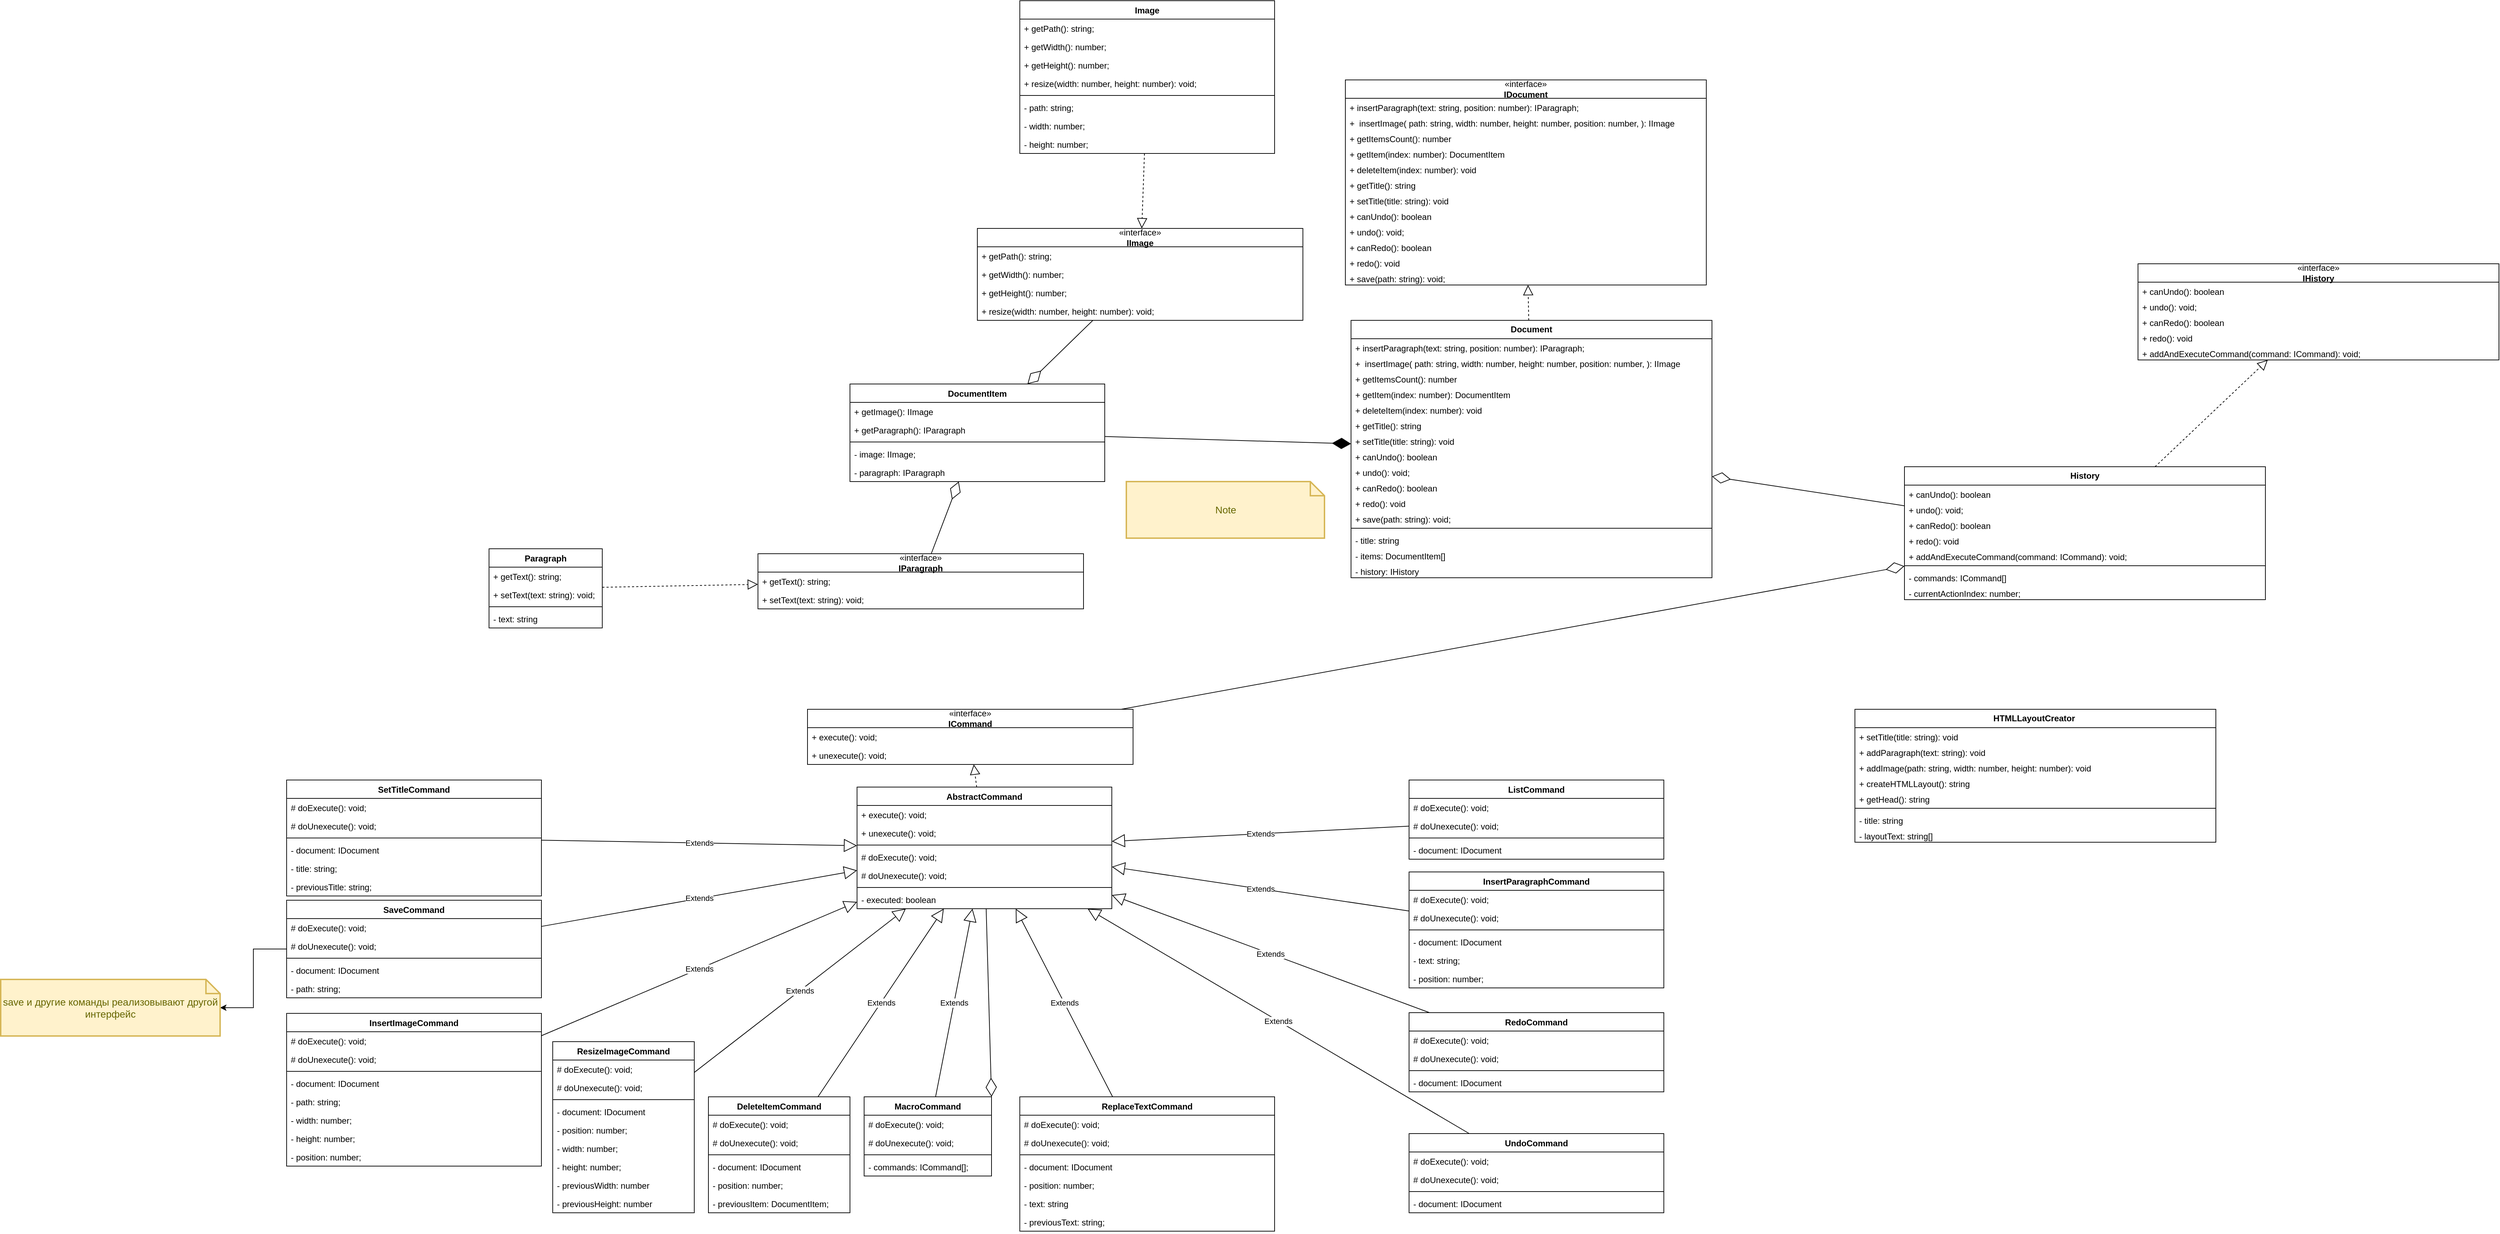 <mxfile version="22.0.6" type="device">
  <diagram name="Страница — 1" id="gSmI_S-WL2qwlcynhp8G">
    <mxGraphModel dx="1669" dy="1592" grid="1" gridSize="10" guides="1" tooltips="1" connect="1" arrows="1" fold="1" page="1" pageScale="1" pageWidth="827" pageHeight="1169" math="0" shadow="0">
      <root>
        <mxCell id="0" />
        <mxCell id="1" parent="0" />
        <mxCell id="A21M22BNO2ODbD8kGbER-1" value="Paragraph" style="swimlane;fontStyle=1;align=center;verticalAlign=top;childLayout=stackLayout;horizontal=1;startSize=26;horizontalStack=0;resizeParent=1;resizeParentMax=0;resizeLast=0;collapsible=1;marginBottom=0;whiteSpace=wrap;html=1;" parent="1" vertex="1">
          <mxGeometry x="340" y="513" width="160" height="112" as="geometry" />
        </mxCell>
        <mxCell id="A21M22BNO2ODbD8kGbER-2" value="+&amp;nbsp;getText(): string;" style="text;strokeColor=none;fillColor=none;align=left;verticalAlign=top;spacingLeft=4;spacingRight=4;overflow=hidden;rotatable=0;points=[[0,0.5],[1,0.5]];portConstraint=eastwest;whiteSpace=wrap;html=1;" parent="A21M22BNO2ODbD8kGbER-1" vertex="1">
          <mxGeometry y="26" width="160" height="26" as="geometry" />
        </mxCell>
        <mxCell id="A21M22BNO2ODbD8kGbER-14" value="+ setText(text: string): void;" style="text;strokeColor=none;fillColor=none;align=left;verticalAlign=top;spacingLeft=4;spacingRight=4;overflow=hidden;rotatable=0;points=[[0,0.5],[1,0.5]];portConstraint=eastwest;whiteSpace=wrap;html=1;" parent="A21M22BNO2ODbD8kGbER-1" vertex="1">
          <mxGeometry y="52" width="160" height="26" as="geometry" />
        </mxCell>
        <mxCell id="A21M22BNO2ODbD8kGbER-3" value="" style="line;strokeWidth=1;fillColor=none;align=left;verticalAlign=middle;spacingTop=-1;spacingLeft=3;spacingRight=3;rotatable=0;labelPosition=right;points=[];portConstraint=eastwest;strokeColor=inherit;" parent="A21M22BNO2ODbD8kGbER-1" vertex="1">
          <mxGeometry y="78" width="160" height="8" as="geometry" />
        </mxCell>
        <mxCell id="A21M22BNO2ODbD8kGbER-4" value="- text: string" style="text;strokeColor=none;fillColor=none;align=left;verticalAlign=top;spacingLeft=4;spacingRight=4;overflow=hidden;rotatable=0;points=[[0,0.5],[1,0.5]];portConstraint=eastwest;whiteSpace=wrap;html=1;" parent="A21M22BNO2ODbD8kGbER-1" vertex="1">
          <mxGeometry y="86" width="160" height="26" as="geometry" />
        </mxCell>
        <mxCell id="A21M22BNO2ODbD8kGbER-9" value="«interface»&lt;br style=&quot;border-color: var(--border-color);&quot;&gt;&lt;b&gt;IParagraph&lt;/b&gt;" style="swimlane;fontStyle=0;childLayout=stackLayout;horizontal=1;startSize=26;fillColor=none;horizontalStack=0;resizeParent=1;resizeParentMax=0;resizeLast=0;collapsible=1;marginBottom=0;whiteSpace=wrap;html=1;" parent="1" vertex="1">
          <mxGeometry x="720" y="520" width="460" height="78" as="geometry" />
        </mxCell>
        <mxCell id="A21M22BNO2ODbD8kGbER-10" value="+&amp;nbsp;getText(): string;" style="text;strokeColor=none;fillColor=none;align=left;verticalAlign=top;spacingLeft=4;spacingRight=4;overflow=hidden;rotatable=0;points=[[0,0.5],[1,0.5]];portConstraint=eastwest;whiteSpace=wrap;html=1;" parent="A21M22BNO2ODbD8kGbER-9" vertex="1">
          <mxGeometry y="26" width="460" height="26" as="geometry" />
        </mxCell>
        <mxCell id="A21M22BNO2ODbD8kGbER-11" value="+ setText(text: string): void;" style="text;strokeColor=none;fillColor=none;align=left;verticalAlign=top;spacingLeft=4;spacingRight=4;overflow=hidden;rotatable=0;points=[[0,0.5],[1,0.5]];portConstraint=eastwest;whiteSpace=wrap;html=1;" parent="A21M22BNO2ODbD8kGbER-9" vertex="1">
          <mxGeometry y="52" width="460" height="26" as="geometry" />
        </mxCell>
        <mxCell id="A21M22BNO2ODbD8kGbER-13" value="" style="endArrow=block;dashed=1;endFill=0;endSize=12;html=1;rounded=0;" parent="1" source="A21M22BNO2ODbD8kGbER-1" target="A21M22BNO2ODbD8kGbER-9" edge="1">
          <mxGeometry width="160" relative="1" as="geometry">
            <mxPoint x="650" y="310" as="sourcePoint" />
            <mxPoint x="810" y="310" as="targetPoint" />
          </mxGeometry>
        </mxCell>
        <mxCell id="A21M22BNO2ODbD8kGbER-15" value="Image" style="swimlane;fontStyle=1;align=center;verticalAlign=top;childLayout=stackLayout;horizontal=1;startSize=26;horizontalStack=0;resizeParent=1;resizeParentMax=0;resizeLast=0;collapsible=1;marginBottom=0;whiteSpace=wrap;html=1;" parent="1" vertex="1">
          <mxGeometry x="1090" y="-262" width="360" height="216" as="geometry" />
        </mxCell>
        <mxCell id="A21M22BNO2ODbD8kGbER-26" value="+&amp;nbsp;getPath(): string;&amp;nbsp;" style="text;strokeColor=none;fillColor=none;align=left;verticalAlign=top;spacingLeft=4;spacingRight=4;overflow=hidden;rotatable=0;points=[[0,0.5],[1,0.5]];portConstraint=eastwest;whiteSpace=wrap;html=1;" parent="A21M22BNO2ODbD8kGbER-15" vertex="1">
          <mxGeometry y="26" width="360" height="26" as="geometry" />
        </mxCell>
        <mxCell id="A21M22BNO2ODbD8kGbER-27" value="+ getWidth(): number;&amp;nbsp;" style="text;strokeColor=none;fillColor=none;align=left;verticalAlign=top;spacingLeft=4;spacingRight=4;overflow=hidden;rotatable=0;points=[[0,0.5],[1,0.5]];portConstraint=eastwest;whiteSpace=wrap;html=1;" parent="A21M22BNO2ODbD8kGbER-15" vertex="1">
          <mxGeometry y="52" width="360" height="26" as="geometry" />
        </mxCell>
        <mxCell id="A21M22BNO2ODbD8kGbER-28" value="+ getHeight(): number;&amp;nbsp;" style="text;strokeColor=none;fillColor=none;align=left;verticalAlign=top;spacingLeft=4;spacingRight=4;overflow=hidden;rotatable=0;points=[[0,0.5],[1,0.5]];portConstraint=eastwest;whiteSpace=wrap;html=1;" parent="A21M22BNO2ODbD8kGbER-15" vertex="1">
          <mxGeometry y="78" width="360" height="26" as="geometry" />
        </mxCell>
        <mxCell id="A21M22BNO2ODbD8kGbER-29" value="+ resize(width: number, height: number): void;" style="text;strokeColor=none;fillColor=none;align=left;verticalAlign=top;spacingLeft=4;spacingRight=4;overflow=hidden;rotatable=0;points=[[0,0.5],[1,0.5]];portConstraint=eastwest;whiteSpace=wrap;html=1;" parent="A21M22BNO2ODbD8kGbER-15" vertex="1">
          <mxGeometry y="104" width="360" height="26" as="geometry" />
        </mxCell>
        <mxCell id="A21M22BNO2ODbD8kGbER-18" value="" style="line;strokeWidth=1;fillColor=none;align=left;verticalAlign=middle;spacingTop=-1;spacingLeft=3;spacingRight=3;rotatable=0;labelPosition=right;points=[];portConstraint=eastwest;strokeColor=inherit;" parent="A21M22BNO2ODbD8kGbER-15" vertex="1">
          <mxGeometry y="130" width="360" height="8" as="geometry" />
        </mxCell>
        <mxCell id="A21M22BNO2ODbD8kGbER-19" value="-&amp;nbsp;path: string;" style="text;strokeColor=none;fillColor=none;align=left;verticalAlign=top;spacingLeft=4;spacingRight=4;overflow=hidden;rotatable=0;points=[[0,0.5],[1,0.5]];portConstraint=eastwest;whiteSpace=wrap;html=1;" parent="A21M22BNO2ODbD8kGbER-15" vertex="1">
          <mxGeometry y="138" width="360" height="26" as="geometry" />
        </mxCell>
        <mxCell id="A21M22BNO2ODbD8kGbER-30" value="-&amp;nbsp;width: number;" style="text;strokeColor=none;fillColor=none;align=left;verticalAlign=top;spacingLeft=4;spacingRight=4;overflow=hidden;rotatable=0;points=[[0,0.5],[1,0.5]];portConstraint=eastwest;whiteSpace=wrap;html=1;" parent="A21M22BNO2ODbD8kGbER-15" vertex="1">
          <mxGeometry y="164" width="360" height="26" as="geometry" />
        </mxCell>
        <mxCell id="A21M22BNO2ODbD8kGbER-31" value="-&amp;nbsp;height: number;" style="text;strokeColor=none;fillColor=none;align=left;verticalAlign=top;spacingLeft=4;spacingRight=4;overflow=hidden;rotatable=0;points=[[0,0.5],[1,0.5]];portConstraint=eastwest;whiteSpace=wrap;html=1;" parent="A21M22BNO2ODbD8kGbER-15" vertex="1">
          <mxGeometry y="190" width="360" height="26" as="geometry" />
        </mxCell>
        <mxCell id="A21M22BNO2ODbD8kGbER-20" value="«interface»&lt;br style=&quot;border-color: var(--border-color);&quot;&gt;&lt;b&gt;IImage&lt;/b&gt;" style="swimlane;fontStyle=0;childLayout=stackLayout;horizontal=1;startSize=26;fillColor=none;horizontalStack=0;resizeParent=1;resizeParentMax=0;resizeLast=0;collapsible=1;marginBottom=0;whiteSpace=wrap;html=1;" parent="1" vertex="1">
          <mxGeometry x="1030" y="60" width="460" height="130" as="geometry" />
        </mxCell>
        <mxCell id="A21M22BNO2ODbD8kGbER-21" value="+&amp;nbsp;getPath(): string;&amp;nbsp;" style="text;strokeColor=none;fillColor=none;align=left;verticalAlign=top;spacingLeft=4;spacingRight=4;overflow=hidden;rotatable=0;points=[[0,0.5],[1,0.5]];portConstraint=eastwest;whiteSpace=wrap;html=1;" parent="A21M22BNO2ODbD8kGbER-20" vertex="1">
          <mxGeometry y="26" width="460" height="26" as="geometry" />
        </mxCell>
        <mxCell id="A21M22BNO2ODbD8kGbER-22" value="+ getWidth(): number;&amp;nbsp;" style="text;strokeColor=none;fillColor=none;align=left;verticalAlign=top;spacingLeft=4;spacingRight=4;overflow=hidden;rotatable=0;points=[[0,0.5],[1,0.5]];portConstraint=eastwest;whiteSpace=wrap;html=1;" parent="A21M22BNO2ODbD8kGbER-20" vertex="1">
          <mxGeometry y="52" width="460" height="26" as="geometry" />
        </mxCell>
        <mxCell id="A21M22BNO2ODbD8kGbER-24" value="+ getHeight(): number;&amp;nbsp;" style="text;strokeColor=none;fillColor=none;align=left;verticalAlign=top;spacingLeft=4;spacingRight=4;overflow=hidden;rotatable=0;points=[[0,0.5],[1,0.5]];portConstraint=eastwest;whiteSpace=wrap;html=1;" parent="A21M22BNO2ODbD8kGbER-20" vertex="1">
          <mxGeometry y="78" width="460" height="26" as="geometry" />
        </mxCell>
        <mxCell id="A21M22BNO2ODbD8kGbER-25" value="+ resize(width: number, height: number): void;" style="text;strokeColor=none;fillColor=none;align=left;verticalAlign=top;spacingLeft=4;spacingRight=4;overflow=hidden;rotatable=0;points=[[0,0.5],[1,0.5]];portConstraint=eastwest;whiteSpace=wrap;html=1;" parent="A21M22BNO2ODbD8kGbER-20" vertex="1">
          <mxGeometry y="104" width="460" height="26" as="geometry" />
        </mxCell>
        <mxCell id="A21M22BNO2ODbD8kGbER-23" value="" style="endArrow=block;dashed=1;endFill=0;endSize=12;html=1;rounded=0;" parent="1" source="A21M22BNO2ODbD8kGbER-15" target="A21M22BNO2ODbD8kGbER-20" edge="1">
          <mxGeometry width="160" relative="1" as="geometry">
            <mxPoint x="1100" y="-450" as="sourcePoint" />
            <mxPoint x="1260" y="-450" as="targetPoint" />
          </mxGeometry>
        </mxCell>
        <mxCell id="A21M22BNO2ODbD8kGbER-32" value="DocumentItem" style="swimlane;fontStyle=1;align=center;verticalAlign=top;childLayout=stackLayout;horizontal=1;startSize=26;horizontalStack=0;resizeParent=1;resizeParentMax=0;resizeLast=0;collapsible=1;marginBottom=0;whiteSpace=wrap;html=1;" parent="1" vertex="1">
          <mxGeometry x="850" y="280" width="360" height="138" as="geometry" />
        </mxCell>
        <mxCell id="A21M22BNO2ODbD8kGbER-33" value="+ getImage(): IImage" style="text;strokeColor=none;fillColor=none;align=left;verticalAlign=top;spacingLeft=4;spacingRight=4;overflow=hidden;rotatable=0;points=[[0,0.5],[1,0.5]];portConstraint=eastwest;whiteSpace=wrap;html=1;" parent="A21M22BNO2ODbD8kGbER-32" vertex="1">
          <mxGeometry y="26" width="360" height="26" as="geometry" />
        </mxCell>
        <mxCell id="A21M22BNO2ODbD8kGbER-34" value="+ getParagraph(): IParagraph" style="text;strokeColor=none;fillColor=none;align=left;verticalAlign=top;spacingLeft=4;spacingRight=4;overflow=hidden;rotatable=0;points=[[0,0.5],[1,0.5]];portConstraint=eastwest;whiteSpace=wrap;html=1;" parent="A21M22BNO2ODbD8kGbER-32" vertex="1">
          <mxGeometry y="52" width="360" height="26" as="geometry" />
        </mxCell>
        <mxCell id="A21M22BNO2ODbD8kGbER-37" value="" style="line;strokeWidth=1;fillColor=none;align=left;verticalAlign=middle;spacingTop=-1;spacingLeft=3;spacingRight=3;rotatable=0;labelPosition=right;points=[];portConstraint=eastwest;strokeColor=inherit;" parent="A21M22BNO2ODbD8kGbER-32" vertex="1">
          <mxGeometry y="78" width="360" height="8" as="geometry" />
        </mxCell>
        <mxCell id="A21M22BNO2ODbD8kGbER-38" value="-&amp;nbsp;image: IImage;" style="text;strokeColor=none;fillColor=none;align=left;verticalAlign=top;spacingLeft=4;spacingRight=4;overflow=hidden;rotatable=0;points=[[0,0.5],[1,0.5]];portConstraint=eastwest;whiteSpace=wrap;html=1;" parent="A21M22BNO2ODbD8kGbER-32" vertex="1">
          <mxGeometry y="86" width="360" height="26" as="geometry" />
        </mxCell>
        <mxCell id="A21M22BNO2ODbD8kGbER-39" value="- paragraph: IParagraph" style="text;strokeColor=none;fillColor=none;align=left;verticalAlign=top;spacingLeft=4;spacingRight=4;overflow=hidden;rotatable=0;points=[[0,0.5],[1,0.5]];portConstraint=eastwest;whiteSpace=wrap;html=1;" parent="A21M22BNO2ODbD8kGbER-32" vertex="1">
          <mxGeometry y="112" width="360" height="26" as="geometry" />
        </mxCell>
        <mxCell id="A21M22BNO2ODbD8kGbER-41" value="«interface»&lt;br style=&quot;border-color: var(--border-color);&quot;&gt;&lt;b&gt;ICommand&lt;/b&gt;" style="swimlane;fontStyle=0;childLayout=stackLayout;horizontal=1;startSize=26;fillColor=none;horizontalStack=0;resizeParent=1;resizeParentMax=0;resizeLast=0;collapsible=1;marginBottom=0;whiteSpace=wrap;html=1;" parent="1" vertex="1">
          <mxGeometry x="790" y="740" width="460" height="78" as="geometry" />
        </mxCell>
        <mxCell id="A21M22BNO2ODbD8kGbER-42" value="+&amp;nbsp;execute(): void;" style="text;strokeColor=none;fillColor=none;align=left;verticalAlign=top;spacingLeft=4;spacingRight=4;overflow=hidden;rotatable=0;points=[[0,0.5],[1,0.5]];portConstraint=eastwest;whiteSpace=wrap;html=1;" parent="A21M22BNO2ODbD8kGbER-41" vertex="1">
          <mxGeometry y="26" width="460" height="26" as="geometry" />
        </mxCell>
        <mxCell id="A21M22BNO2ODbD8kGbER-43" value="+ unexecute(): void;" style="text;strokeColor=none;fillColor=none;align=left;verticalAlign=top;spacingLeft=4;spacingRight=4;overflow=hidden;rotatable=0;points=[[0,0.5],[1,0.5]];portConstraint=eastwest;whiteSpace=wrap;html=1;" parent="A21M22BNO2ODbD8kGbER-41" vertex="1">
          <mxGeometry y="52" width="460" height="26" as="geometry" />
        </mxCell>
        <mxCell id="A21M22BNO2ODbD8kGbER-46" value="AbstractCommand" style="swimlane;fontStyle=1;align=center;verticalAlign=top;childLayout=stackLayout;horizontal=1;startSize=26;horizontalStack=0;resizeParent=1;resizeParentMax=0;resizeLast=0;collapsible=1;marginBottom=0;whiteSpace=wrap;html=1;" parent="1" vertex="1">
          <mxGeometry x="860" y="850" width="360" height="172" as="geometry" />
        </mxCell>
        <mxCell id="A21M22BNO2ODbD8kGbER-52" value="+&amp;nbsp;execute(): void;" style="text;strokeColor=none;fillColor=none;align=left;verticalAlign=top;spacingLeft=4;spacingRight=4;overflow=hidden;rotatable=0;points=[[0,0.5],[1,0.5]];portConstraint=eastwest;whiteSpace=wrap;html=1;" parent="A21M22BNO2ODbD8kGbER-46" vertex="1">
          <mxGeometry y="26" width="360" height="26" as="geometry" />
        </mxCell>
        <mxCell id="A21M22BNO2ODbD8kGbER-53" value="+ unexecute(): void;" style="text;strokeColor=none;fillColor=none;align=left;verticalAlign=top;spacingLeft=4;spacingRight=4;overflow=hidden;rotatable=0;points=[[0,0.5],[1,0.5]];portConstraint=eastwest;whiteSpace=wrap;html=1;" parent="A21M22BNO2ODbD8kGbER-46" vertex="1">
          <mxGeometry y="52" width="360" height="26" as="geometry" />
        </mxCell>
        <mxCell id="A21M22BNO2ODbD8kGbER-54" value="" style="line;strokeWidth=1;fillColor=none;align=left;verticalAlign=middle;spacingTop=-1;spacingLeft=3;spacingRight=3;rotatable=0;labelPosition=right;points=[];portConstraint=eastwest;strokeColor=inherit;" parent="A21M22BNO2ODbD8kGbER-46" vertex="1">
          <mxGeometry y="78" width="360" height="8" as="geometry" />
        </mxCell>
        <mxCell id="A21M22BNO2ODbD8kGbER-47" value="# doExecute(): void;" style="text;strokeColor=none;fillColor=none;align=left;verticalAlign=top;spacingLeft=4;spacingRight=4;overflow=hidden;rotatable=0;points=[[0,0.5],[1,0.5]];portConstraint=eastwest;whiteSpace=wrap;html=1;" parent="A21M22BNO2ODbD8kGbER-46" vertex="1">
          <mxGeometry y="86" width="360" height="26" as="geometry" />
        </mxCell>
        <mxCell id="A21M22BNO2ODbD8kGbER-48" value="# doUnexecute(): void;" style="text;strokeColor=none;fillColor=none;align=left;verticalAlign=top;spacingLeft=4;spacingRight=4;overflow=hidden;rotatable=0;points=[[0,0.5],[1,0.5]];portConstraint=eastwest;whiteSpace=wrap;html=1;" parent="A21M22BNO2ODbD8kGbER-46" vertex="1">
          <mxGeometry y="112" width="360" height="26" as="geometry" />
        </mxCell>
        <mxCell id="A21M22BNO2ODbD8kGbER-49" value="" style="line;strokeWidth=1;fillColor=none;align=left;verticalAlign=middle;spacingTop=-1;spacingLeft=3;spacingRight=3;rotatable=0;labelPosition=right;points=[];portConstraint=eastwest;strokeColor=inherit;" parent="A21M22BNO2ODbD8kGbER-46" vertex="1">
          <mxGeometry y="138" width="360" height="8" as="geometry" />
        </mxCell>
        <mxCell id="A21M22BNO2ODbD8kGbER-50" value="-&amp;nbsp;executed: boolean" style="text;strokeColor=none;fillColor=none;align=left;verticalAlign=top;spacingLeft=4;spacingRight=4;overflow=hidden;rotatable=0;points=[[0,0.5],[1,0.5]];portConstraint=eastwest;whiteSpace=wrap;html=1;" parent="A21M22BNO2ODbD8kGbER-46" vertex="1">
          <mxGeometry y="146" width="360" height="26" as="geometry" />
        </mxCell>
        <mxCell id="A21M22BNO2ODbD8kGbER-55" value="" style="endArrow=block;dashed=1;endFill=0;endSize=12;html=1;rounded=0;" parent="1" source="A21M22BNO2ODbD8kGbER-46" target="A21M22BNO2ODbD8kGbER-41" edge="1">
          <mxGeometry width="160" relative="1" as="geometry">
            <mxPoint x="830" y="810" as="sourcePoint" />
            <mxPoint x="990" y="810" as="targetPoint" />
          </mxGeometry>
        </mxCell>
        <mxCell id="A21M22BNO2ODbD8kGbER-56" value="InsertImageCommand" style="swimlane;fontStyle=1;align=center;verticalAlign=top;childLayout=stackLayout;horizontal=1;startSize=26;horizontalStack=0;resizeParent=1;resizeParentMax=0;resizeLast=0;collapsible=1;marginBottom=0;whiteSpace=wrap;html=1;" parent="1" vertex="1">
          <mxGeometry x="54" y="1170" width="360" height="216" as="geometry" />
        </mxCell>
        <mxCell id="A21M22BNO2ODbD8kGbER-60" value="# doExecute(): void;" style="text;strokeColor=none;fillColor=none;align=left;verticalAlign=top;spacingLeft=4;spacingRight=4;overflow=hidden;rotatable=0;points=[[0,0.5],[1,0.5]];portConstraint=eastwest;whiteSpace=wrap;html=1;" parent="A21M22BNO2ODbD8kGbER-56" vertex="1">
          <mxGeometry y="26" width="360" height="26" as="geometry" />
        </mxCell>
        <mxCell id="A21M22BNO2ODbD8kGbER-61" value="# doUnexecute(): void;" style="text;strokeColor=none;fillColor=none;align=left;verticalAlign=top;spacingLeft=4;spacingRight=4;overflow=hidden;rotatable=0;points=[[0,0.5],[1,0.5]];portConstraint=eastwest;whiteSpace=wrap;html=1;" parent="A21M22BNO2ODbD8kGbER-56" vertex="1">
          <mxGeometry y="52" width="360" height="26" as="geometry" />
        </mxCell>
        <mxCell id="A21M22BNO2ODbD8kGbER-62" value="" style="line;strokeWidth=1;fillColor=none;align=left;verticalAlign=middle;spacingTop=-1;spacingLeft=3;spacingRight=3;rotatable=0;labelPosition=right;points=[];portConstraint=eastwest;strokeColor=inherit;" parent="A21M22BNO2ODbD8kGbER-56" vertex="1">
          <mxGeometry y="78" width="360" height="8" as="geometry" />
        </mxCell>
        <mxCell id="A21M22BNO2ODbD8kGbER-63" value="- document: IDocument" style="text;strokeColor=none;fillColor=none;align=left;verticalAlign=top;spacingLeft=4;spacingRight=4;overflow=hidden;rotatable=0;points=[[0,0.5],[1,0.5]];portConstraint=eastwest;whiteSpace=wrap;html=1;" parent="A21M22BNO2ODbD8kGbER-56" vertex="1">
          <mxGeometry y="86" width="360" height="26" as="geometry" />
        </mxCell>
        <mxCell id="A21M22BNO2ODbD8kGbER-65" value="- path: string;" style="text;strokeColor=none;fillColor=none;align=left;verticalAlign=top;spacingLeft=4;spacingRight=4;overflow=hidden;rotatable=0;points=[[0,0.5],[1,0.5]];portConstraint=eastwest;whiteSpace=wrap;html=1;" parent="A21M22BNO2ODbD8kGbER-56" vertex="1">
          <mxGeometry y="112" width="360" height="26" as="geometry" />
        </mxCell>
        <mxCell id="A21M22BNO2ODbD8kGbER-66" value="- width: number;" style="text;strokeColor=none;fillColor=none;align=left;verticalAlign=top;spacingLeft=4;spacingRight=4;overflow=hidden;rotatable=0;points=[[0,0.5],[1,0.5]];portConstraint=eastwest;whiteSpace=wrap;html=1;" parent="A21M22BNO2ODbD8kGbER-56" vertex="1">
          <mxGeometry y="138" width="360" height="26" as="geometry" />
        </mxCell>
        <mxCell id="A21M22BNO2ODbD8kGbER-67" value="- height: number;" style="text;strokeColor=none;fillColor=none;align=left;verticalAlign=top;spacingLeft=4;spacingRight=4;overflow=hidden;rotatable=0;points=[[0,0.5],[1,0.5]];portConstraint=eastwest;whiteSpace=wrap;html=1;" parent="A21M22BNO2ODbD8kGbER-56" vertex="1">
          <mxGeometry y="164" width="360" height="26" as="geometry" />
        </mxCell>
        <mxCell id="A21M22BNO2ODbD8kGbER-68" value="-&amp;nbsp;position: number;" style="text;strokeColor=none;fillColor=none;align=left;verticalAlign=top;spacingLeft=4;spacingRight=4;overflow=hidden;rotatable=0;points=[[0,0.5],[1,0.5]];portConstraint=eastwest;whiteSpace=wrap;html=1;" parent="A21M22BNO2ODbD8kGbER-56" vertex="1">
          <mxGeometry y="190" width="360" height="26" as="geometry" />
        </mxCell>
        <mxCell id="A21M22BNO2ODbD8kGbER-69" value="Extends" style="endArrow=block;endSize=16;endFill=0;html=1;rounded=0;" parent="1" source="A21M22BNO2ODbD8kGbER-56" target="A21M22BNO2ODbD8kGbER-46" edge="1">
          <mxGeometry width="160" relative="1" as="geometry">
            <mxPoint x="830" y="930" as="sourcePoint" />
            <mxPoint x="990" y="930" as="targetPoint" />
          </mxGeometry>
        </mxCell>
        <mxCell id="A21M22BNO2ODbD8kGbER-70" value="DeleteItemCommand" style="swimlane;fontStyle=1;align=center;verticalAlign=top;childLayout=stackLayout;horizontal=1;startSize=26;horizontalStack=0;resizeParent=1;resizeParentMax=0;resizeLast=0;collapsible=1;marginBottom=0;whiteSpace=wrap;html=1;" parent="1" vertex="1">
          <mxGeometry x="650" y="1288" width="200" height="164" as="geometry" />
        </mxCell>
        <mxCell id="A21M22BNO2ODbD8kGbER-71" value="# doExecute(): void;" style="text;strokeColor=none;fillColor=none;align=left;verticalAlign=top;spacingLeft=4;spacingRight=4;overflow=hidden;rotatable=0;points=[[0,0.5],[1,0.5]];portConstraint=eastwest;whiteSpace=wrap;html=1;" parent="A21M22BNO2ODbD8kGbER-70" vertex="1">
          <mxGeometry y="26" width="200" height="26" as="geometry" />
        </mxCell>
        <mxCell id="A21M22BNO2ODbD8kGbER-72" value="# doUnexecute(): void;" style="text;strokeColor=none;fillColor=none;align=left;verticalAlign=top;spacingLeft=4;spacingRight=4;overflow=hidden;rotatable=0;points=[[0,0.5],[1,0.5]];portConstraint=eastwest;whiteSpace=wrap;html=1;" parent="A21M22BNO2ODbD8kGbER-70" vertex="1">
          <mxGeometry y="52" width="200" height="26" as="geometry" />
        </mxCell>
        <mxCell id="A21M22BNO2ODbD8kGbER-73" value="" style="line;strokeWidth=1;fillColor=none;align=left;verticalAlign=middle;spacingTop=-1;spacingLeft=3;spacingRight=3;rotatable=0;labelPosition=right;points=[];portConstraint=eastwest;strokeColor=inherit;" parent="A21M22BNO2ODbD8kGbER-70" vertex="1">
          <mxGeometry y="78" width="200" height="8" as="geometry" />
        </mxCell>
        <mxCell id="A21M22BNO2ODbD8kGbER-74" value="- document: IDocument" style="text;strokeColor=none;fillColor=none;align=left;verticalAlign=top;spacingLeft=4;spacingRight=4;overflow=hidden;rotatable=0;points=[[0,0.5],[1,0.5]];portConstraint=eastwest;whiteSpace=wrap;html=1;" parent="A21M22BNO2ODbD8kGbER-70" vertex="1">
          <mxGeometry y="86" width="200" height="26" as="geometry" />
        </mxCell>
        <mxCell id="A21M22BNO2ODbD8kGbER-78" value="-&amp;nbsp;position: number;" style="text;strokeColor=none;fillColor=none;align=left;verticalAlign=top;spacingLeft=4;spacingRight=4;overflow=hidden;rotatable=0;points=[[0,0.5],[1,0.5]];portConstraint=eastwest;whiteSpace=wrap;html=1;" parent="A21M22BNO2ODbD8kGbER-70" vertex="1">
          <mxGeometry y="112" width="200" height="26" as="geometry" />
        </mxCell>
        <mxCell id="A21M22BNO2ODbD8kGbER-77" value="-&amp;nbsp;previousItem: DocumentItem;" style="text;strokeColor=none;fillColor=none;align=left;verticalAlign=top;spacingLeft=4;spacingRight=4;overflow=hidden;rotatable=0;points=[[0,0.5],[1,0.5]];portConstraint=eastwest;whiteSpace=wrap;html=1;" parent="A21M22BNO2ODbD8kGbER-70" vertex="1">
          <mxGeometry y="138" width="200" height="26" as="geometry" />
        </mxCell>
        <mxCell id="A21M22BNO2ODbD8kGbER-79" value="InsertParagraphCommand" style="swimlane;fontStyle=1;align=center;verticalAlign=top;childLayout=stackLayout;horizontal=1;startSize=26;horizontalStack=0;resizeParent=1;resizeParentMax=0;resizeLast=0;collapsible=1;marginBottom=0;whiteSpace=wrap;html=1;" parent="1" vertex="1">
          <mxGeometry x="1640" y="970" width="360" height="164" as="geometry" />
        </mxCell>
        <mxCell id="A21M22BNO2ODbD8kGbER-80" value="# doExecute(): void;" style="text;strokeColor=none;fillColor=none;align=left;verticalAlign=top;spacingLeft=4;spacingRight=4;overflow=hidden;rotatable=0;points=[[0,0.5],[1,0.5]];portConstraint=eastwest;whiteSpace=wrap;html=1;" parent="A21M22BNO2ODbD8kGbER-79" vertex="1">
          <mxGeometry y="26" width="360" height="26" as="geometry" />
        </mxCell>
        <mxCell id="A21M22BNO2ODbD8kGbER-81" value="# doUnexecute(): void;" style="text;strokeColor=none;fillColor=none;align=left;verticalAlign=top;spacingLeft=4;spacingRight=4;overflow=hidden;rotatable=0;points=[[0,0.5],[1,0.5]];portConstraint=eastwest;whiteSpace=wrap;html=1;" parent="A21M22BNO2ODbD8kGbER-79" vertex="1">
          <mxGeometry y="52" width="360" height="26" as="geometry" />
        </mxCell>
        <mxCell id="A21M22BNO2ODbD8kGbER-82" value="" style="line;strokeWidth=1;fillColor=none;align=left;verticalAlign=middle;spacingTop=-1;spacingLeft=3;spacingRight=3;rotatable=0;labelPosition=right;points=[];portConstraint=eastwest;strokeColor=inherit;" parent="A21M22BNO2ODbD8kGbER-79" vertex="1">
          <mxGeometry y="78" width="360" height="8" as="geometry" />
        </mxCell>
        <mxCell id="A21M22BNO2ODbD8kGbER-83" value="- document: IDocument" style="text;strokeColor=none;fillColor=none;align=left;verticalAlign=top;spacingLeft=4;spacingRight=4;overflow=hidden;rotatable=0;points=[[0,0.5],[1,0.5]];portConstraint=eastwest;whiteSpace=wrap;html=1;" parent="A21M22BNO2ODbD8kGbER-79" vertex="1">
          <mxGeometry y="86" width="360" height="26" as="geometry" />
        </mxCell>
        <mxCell id="A21M22BNO2ODbD8kGbER-84" value="- text: string;" style="text;strokeColor=none;fillColor=none;align=left;verticalAlign=top;spacingLeft=4;spacingRight=4;overflow=hidden;rotatable=0;points=[[0,0.5],[1,0.5]];portConstraint=eastwest;whiteSpace=wrap;html=1;" parent="A21M22BNO2ODbD8kGbER-79" vertex="1">
          <mxGeometry y="112" width="360" height="26" as="geometry" />
        </mxCell>
        <mxCell id="A21M22BNO2ODbD8kGbER-87" value="-&amp;nbsp;position: number;" style="text;strokeColor=none;fillColor=none;align=left;verticalAlign=top;spacingLeft=4;spacingRight=4;overflow=hidden;rotatable=0;points=[[0,0.5],[1,0.5]];portConstraint=eastwest;whiteSpace=wrap;html=1;" parent="A21M22BNO2ODbD8kGbER-79" vertex="1">
          <mxGeometry y="138" width="360" height="26" as="geometry" />
        </mxCell>
        <mxCell id="A21M22BNO2ODbD8kGbER-88" value="ListCommand" style="swimlane;fontStyle=1;align=center;verticalAlign=top;childLayout=stackLayout;horizontal=1;startSize=26;horizontalStack=0;resizeParent=1;resizeParentMax=0;resizeLast=0;collapsible=1;marginBottom=0;whiteSpace=wrap;html=1;" parent="1" vertex="1">
          <mxGeometry x="1640" y="840" width="360" height="112" as="geometry" />
        </mxCell>
        <mxCell id="A21M22BNO2ODbD8kGbER-89" value="# doExecute(): void;" style="text;strokeColor=none;fillColor=none;align=left;verticalAlign=top;spacingLeft=4;spacingRight=4;overflow=hidden;rotatable=0;points=[[0,0.5],[1,0.5]];portConstraint=eastwest;whiteSpace=wrap;html=1;" parent="A21M22BNO2ODbD8kGbER-88" vertex="1">
          <mxGeometry y="26" width="360" height="26" as="geometry" />
        </mxCell>
        <mxCell id="A21M22BNO2ODbD8kGbER-90" value="# doUnexecute(): void;" style="text;strokeColor=none;fillColor=none;align=left;verticalAlign=top;spacingLeft=4;spacingRight=4;overflow=hidden;rotatable=0;points=[[0,0.5],[1,0.5]];portConstraint=eastwest;whiteSpace=wrap;html=1;" parent="A21M22BNO2ODbD8kGbER-88" vertex="1">
          <mxGeometry y="52" width="360" height="26" as="geometry" />
        </mxCell>
        <mxCell id="A21M22BNO2ODbD8kGbER-91" value="" style="line;strokeWidth=1;fillColor=none;align=left;verticalAlign=middle;spacingTop=-1;spacingLeft=3;spacingRight=3;rotatable=0;labelPosition=right;points=[];portConstraint=eastwest;strokeColor=inherit;" parent="A21M22BNO2ODbD8kGbER-88" vertex="1">
          <mxGeometry y="78" width="360" height="8" as="geometry" />
        </mxCell>
        <mxCell id="A21M22BNO2ODbD8kGbER-92" value="- document: IDocument" style="text;strokeColor=none;fillColor=none;align=left;verticalAlign=top;spacingLeft=4;spacingRight=4;overflow=hidden;rotatable=0;points=[[0,0.5],[1,0.5]];portConstraint=eastwest;whiteSpace=wrap;html=1;" parent="A21M22BNO2ODbD8kGbER-88" vertex="1">
          <mxGeometry y="86" width="360" height="26" as="geometry" />
        </mxCell>
        <mxCell id="A21M22BNO2ODbD8kGbER-98" value="MacroCommand" style="swimlane;fontStyle=1;align=center;verticalAlign=top;childLayout=stackLayout;horizontal=1;startSize=26;horizontalStack=0;resizeParent=1;resizeParentMax=0;resizeLast=0;collapsible=1;marginBottom=0;whiteSpace=wrap;html=1;" parent="1" vertex="1">
          <mxGeometry x="870" y="1288" width="180" height="112" as="geometry" />
        </mxCell>
        <mxCell id="A21M22BNO2ODbD8kGbER-99" value="# doExecute(): void;" style="text;strokeColor=none;fillColor=none;align=left;verticalAlign=top;spacingLeft=4;spacingRight=4;overflow=hidden;rotatable=0;points=[[0,0.5],[1,0.5]];portConstraint=eastwest;whiteSpace=wrap;html=1;" parent="A21M22BNO2ODbD8kGbER-98" vertex="1">
          <mxGeometry y="26" width="180" height="26" as="geometry" />
        </mxCell>
        <mxCell id="A21M22BNO2ODbD8kGbER-100" value="# doUnexecute(): void;" style="text;strokeColor=none;fillColor=none;align=left;verticalAlign=top;spacingLeft=4;spacingRight=4;overflow=hidden;rotatable=0;points=[[0,0.5],[1,0.5]];portConstraint=eastwest;whiteSpace=wrap;html=1;" parent="A21M22BNO2ODbD8kGbER-98" vertex="1">
          <mxGeometry y="52" width="180" height="26" as="geometry" />
        </mxCell>
        <mxCell id="A21M22BNO2ODbD8kGbER-101" value="" style="line;strokeWidth=1;fillColor=none;align=left;verticalAlign=middle;spacingTop=-1;spacingLeft=3;spacingRight=3;rotatable=0;labelPosition=right;points=[];portConstraint=eastwest;strokeColor=inherit;" parent="A21M22BNO2ODbD8kGbER-98" vertex="1">
          <mxGeometry y="78" width="180" height="8" as="geometry" />
        </mxCell>
        <mxCell id="A21M22BNO2ODbD8kGbER-102" value="-&amp;nbsp;commands: ICommand[];" style="text;strokeColor=none;fillColor=none;align=left;verticalAlign=top;spacingLeft=4;spacingRight=4;overflow=hidden;rotatable=0;points=[[0,0.5],[1,0.5]];portConstraint=eastwest;whiteSpace=wrap;html=1;" parent="A21M22BNO2ODbD8kGbER-98" vertex="1">
          <mxGeometry y="86" width="180" height="26" as="geometry" />
        </mxCell>
        <mxCell id="A21M22BNO2ODbD8kGbER-104" value="RedoCommand" style="swimlane;fontStyle=1;align=center;verticalAlign=top;childLayout=stackLayout;horizontal=1;startSize=26;horizontalStack=0;resizeParent=1;resizeParentMax=0;resizeLast=0;collapsible=1;marginBottom=0;whiteSpace=wrap;html=1;" parent="1" vertex="1">
          <mxGeometry x="1640" y="1169" width="360" height="112" as="geometry" />
        </mxCell>
        <mxCell id="A21M22BNO2ODbD8kGbER-105" value="# doExecute(): void;" style="text;strokeColor=none;fillColor=none;align=left;verticalAlign=top;spacingLeft=4;spacingRight=4;overflow=hidden;rotatable=0;points=[[0,0.5],[1,0.5]];portConstraint=eastwest;whiteSpace=wrap;html=1;" parent="A21M22BNO2ODbD8kGbER-104" vertex="1">
          <mxGeometry y="26" width="360" height="26" as="geometry" />
        </mxCell>
        <mxCell id="A21M22BNO2ODbD8kGbER-106" value="# doUnexecute(): void;" style="text;strokeColor=none;fillColor=none;align=left;verticalAlign=top;spacingLeft=4;spacingRight=4;overflow=hidden;rotatable=0;points=[[0,0.5],[1,0.5]];portConstraint=eastwest;whiteSpace=wrap;html=1;" parent="A21M22BNO2ODbD8kGbER-104" vertex="1">
          <mxGeometry y="52" width="360" height="26" as="geometry" />
        </mxCell>
        <mxCell id="A21M22BNO2ODbD8kGbER-107" value="" style="line;strokeWidth=1;fillColor=none;align=left;verticalAlign=middle;spacingTop=-1;spacingLeft=3;spacingRight=3;rotatable=0;labelPosition=right;points=[];portConstraint=eastwest;strokeColor=inherit;" parent="A21M22BNO2ODbD8kGbER-104" vertex="1">
          <mxGeometry y="78" width="360" height="8" as="geometry" />
        </mxCell>
        <mxCell id="A21M22BNO2ODbD8kGbER-108" value="- document: IDocument" style="text;strokeColor=none;fillColor=none;align=left;verticalAlign=top;spacingLeft=4;spacingRight=4;overflow=hidden;rotatable=0;points=[[0,0.5],[1,0.5]];portConstraint=eastwest;whiteSpace=wrap;html=1;" parent="A21M22BNO2ODbD8kGbER-104" vertex="1">
          <mxGeometry y="86" width="360" height="26" as="geometry" />
        </mxCell>
        <mxCell id="A21M22BNO2ODbD8kGbER-111" value="UndoCommand" style="swimlane;fontStyle=1;align=center;verticalAlign=top;childLayout=stackLayout;horizontal=1;startSize=26;horizontalStack=0;resizeParent=1;resizeParentMax=0;resizeLast=0;collapsible=1;marginBottom=0;whiteSpace=wrap;html=1;" parent="1" vertex="1">
          <mxGeometry x="1640" y="1340" width="360" height="112" as="geometry" />
        </mxCell>
        <mxCell id="A21M22BNO2ODbD8kGbER-112" value="# doExecute(): void;" style="text;strokeColor=none;fillColor=none;align=left;verticalAlign=top;spacingLeft=4;spacingRight=4;overflow=hidden;rotatable=0;points=[[0,0.5],[1,0.5]];portConstraint=eastwest;whiteSpace=wrap;html=1;" parent="A21M22BNO2ODbD8kGbER-111" vertex="1">
          <mxGeometry y="26" width="360" height="26" as="geometry" />
        </mxCell>
        <mxCell id="A21M22BNO2ODbD8kGbER-113" value="# doUnexecute(): void;" style="text;strokeColor=none;fillColor=none;align=left;verticalAlign=top;spacingLeft=4;spacingRight=4;overflow=hidden;rotatable=0;points=[[0,0.5],[1,0.5]];portConstraint=eastwest;whiteSpace=wrap;html=1;" parent="A21M22BNO2ODbD8kGbER-111" vertex="1">
          <mxGeometry y="52" width="360" height="26" as="geometry" />
        </mxCell>
        <mxCell id="A21M22BNO2ODbD8kGbER-114" value="" style="line;strokeWidth=1;fillColor=none;align=left;verticalAlign=middle;spacingTop=-1;spacingLeft=3;spacingRight=3;rotatable=0;labelPosition=right;points=[];portConstraint=eastwest;strokeColor=inherit;" parent="A21M22BNO2ODbD8kGbER-111" vertex="1">
          <mxGeometry y="78" width="360" height="8" as="geometry" />
        </mxCell>
        <mxCell id="A21M22BNO2ODbD8kGbER-115" value="- document: IDocument" style="text;strokeColor=none;fillColor=none;align=left;verticalAlign=top;spacingLeft=4;spacingRight=4;overflow=hidden;rotatable=0;points=[[0,0.5],[1,0.5]];portConstraint=eastwest;whiteSpace=wrap;html=1;" parent="A21M22BNO2ODbD8kGbER-111" vertex="1">
          <mxGeometry y="86" width="360" height="26" as="geometry" />
        </mxCell>
        <mxCell id="A21M22BNO2ODbD8kGbER-116" value="ReplaceTextCommand" style="swimlane;fontStyle=1;align=center;verticalAlign=top;childLayout=stackLayout;horizontal=1;startSize=26;horizontalStack=0;resizeParent=1;resizeParentMax=0;resizeLast=0;collapsible=1;marginBottom=0;whiteSpace=wrap;html=1;" parent="1" vertex="1">
          <mxGeometry x="1090" y="1288" width="360" height="190" as="geometry" />
        </mxCell>
        <mxCell id="A21M22BNO2ODbD8kGbER-117" value="# doExecute(): void;" style="text;strokeColor=none;fillColor=none;align=left;verticalAlign=top;spacingLeft=4;spacingRight=4;overflow=hidden;rotatable=0;points=[[0,0.5],[1,0.5]];portConstraint=eastwest;whiteSpace=wrap;html=1;" parent="A21M22BNO2ODbD8kGbER-116" vertex="1">
          <mxGeometry y="26" width="360" height="26" as="geometry" />
        </mxCell>
        <mxCell id="A21M22BNO2ODbD8kGbER-118" value="# doUnexecute(): void;" style="text;strokeColor=none;fillColor=none;align=left;verticalAlign=top;spacingLeft=4;spacingRight=4;overflow=hidden;rotatable=0;points=[[0,0.5],[1,0.5]];portConstraint=eastwest;whiteSpace=wrap;html=1;" parent="A21M22BNO2ODbD8kGbER-116" vertex="1">
          <mxGeometry y="52" width="360" height="26" as="geometry" />
        </mxCell>
        <mxCell id="A21M22BNO2ODbD8kGbER-119" value="" style="line;strokeWidth=1;fillColor=none;align=left;verticalAlign=middle;spacingTop=-1;spacingLeft=3;spacingRight=3;rotatable=0;labelPosition=right;points=[];portConstraint=eastwest;strokeColor=inherit;" parent="A21M22BNO2ODbD8kGbER-116" vertex="1">
          <mxGeometry y="78" width="360" height="8" as="geometry" />
        </mxCell>
        <mxCell id="A21M22BNO2ODbD8kGbER-120" value="- document: IDocument" style="text;strokeColor=none;fillColor=none;align=left;verticalAlign=top;spacingLeft=4;spacingRight=4;overflow=hidden;rotatable=0;points=[[0,0.5],[1,0.5]];portConstraint=eastwest;whiteSpace=wrap;html=1;" parent="A21M22BNO2ODbD8kGbER-116" vertex="1">
          <mxGeometry y="86" width="360" height="26" as="geometry" />
        </mxCell>
        <mxCell id="A21M22BNO2ODbD8kGbER-121" value="-&amp;nbsp;position: number;" style="text;strokeColor=none;fillColor=none;align=left;verticalAlign=top;spacingLeft=4;spacingRight=4;overflow=hidden;rotatable=0;points=[[0,0.5],[1,0.5]];portConstraint=eastwest;whiteSpace=wrap;html=1;" parent="A21M22BNO2ODbD8kGbER-116" vertex="1">
          <mxGeometry y="112" width="360" height="26" as="geometry" />
        </mxCell>
        <mxCell id="A21M22BNO2ODbD8kGbER-122" value="- text: string" style="text;strokeColor=none;fillColor=none;align=left;verticalAlign=top;spacingLeft=4;spacingRight=4;overflow=hidden;rotatable=0;points=[[0,0.5],[1,0.5]];portConstraint=eastwest;whiteSpace=wrap;html=1;" parent="A21M22BNO2ODbD8kGbER-116" vertex="1">
          <mxGeometry y="138" width="360" height="26" as="geometry" />
        </mxCell>
        <mxCell id="A21M22BNO2ODbD8kGbER-123" value="-&amp;nbsp;previousText: string;" style="text;strokeColor=none;fillColor=none;align=left;verticalAlign=top;spacingLeft=4;spacingRight=4;overflow=hidden;rotatable=0;points=[[0,0.5],[1,0.5]];portConstraint=eastwest;whiteSpace=wrap;html=1;" parent="A21M22BNO2ODbD8kGbER-116" vertex="1">
          <mxGeometry y="164" width="360" height="26" as="geometry" />
        </mxCell>
        <mxCell id="A21M22BNO2ODbD8kGbER-124" value="ResizeImageCommand" style="swimlane;fontStyle=1;align=center;verticalAlign=top;childLayout=stackLayout;horizontal=1;startSize=26;horizontalStack=0;resizeParent=1;resizeParentMax=0;resizeLast=0;collapsible=1;marginBottom=0;whiteSpace=wrap;html=1;" parent="1" vertex="1">
          <mxGeometry x="430" y="1210" width="200" height="242" as="geometry" />
        </mxCell>
        <mxCell id="A21M22BNO2ODbD8kGbER-125" value="# doExecute(): void;" style="text;strokeColor=none;fillColor=none;align=left;verticalAlign=top;spacingLeft=4;spacingRight=4;overflow=hidden;rotatable=0;points=[[0,0.5],[1,0.5]];portConstraint=eastwest;whiteSpace=wrap;html=1;" parent="A21M22BNO2ODbD8kGbER-124" vertex="1">
          <mxGeometry y="26" width="200" height="26" as="geometry" />
        </mxCell>
        <mxCell id="A21M22BNO2ODbD8kGbER-126" value="# doUnexecute(): void;" style="text;strokeColor=none;fillColor=none;align=left;verticalAlign=top;spacingLeft=4;spacingRight=4;overflow=hidden;rotatable=0;points=[[0,0.5],[1,0.5]];portConstraint=eastwest;whiteSpace=wrap;html=1;" parent="A21M22BNO2ODbD8kGbER-124" vertex="1">
          <mxGeometry y="52" width="200" height="26" as="geometry" />
        </mxCell>
        <mxCell id="A21M22BNO2ODbD8kGbER-127" value="" style="line;strokeWidth=1;fillColor=none;align=left;verticalAlign=middle;spacingTop=-1;spacingLeft=3;spacingRight=3;rotatable=0;labelPosition=right;points=[];portConstraint=eastwest;strokeColor=inherit;" parent="A21M22BNO2ODbD8kGbER-124" vertex="1">
          <mxGeometry y="78" width="200" height="8" as="geometry" />
        </mxCell>
        <mxCell id="A21M22BNO2ODbD8kGbER-128" value="- document: IDocument" style="text;strokeColor=none;fillColor=none;align=left;verticalAlign=top;spacingLeft=4;spacingRight=4;overflow=hidden;rotatable=0;points=[[0,0.5],[1,0.5]];portConstraint=eastwest;whiteSpace=wrap;html=1;" parent="A21M22BNO2ODbD8kGbER-124" vertex="1">
          <mxGeometry y="86" width="200" height="26" as="geometry" />
        </mxCell>
        <mxCell id="A21M22BNO2ODbD8kGbER-132" value="-&amp;nbsp;position: number;" style="text;strokeColor=none;fillColor=none;align=left;verticalAlign=top;spacingLeft=4;spacingRight=4;overflow=hidden;rotatable=0;points=[[0,0.5],[1,0.5]];portConstraint=eastwest;whiteSpace=wrap;html=1;" parent="A21M22BNO2ODbD8kGbER-124" vertex="1">
          <mxGeometry y="112" width="200" height="26" as="geometry" />
        </mxCell>
        <mxCell id="A21M22BNO2ODbD8kGbER-130" value="- width: number;" style="text;strokeColor=none;fillColor=none;align=left;verticalAlign=top;spacingLeft=4;spacingRight=4;overflow=hidden;rotatable=0;points=[[0,0.5],[1,0.5]];portConstraint=eastwest;whiteSpace=wrap;html=1;" parent="A21M22BNO2ODbD8kGbER-124" vertex="1">
          <mxGeometry y="138" width="200" height="26" as="geometry" />
        </mxCell>
        <mxCell id="A21M22BNO2ODbD8kGbER-131" value="- height: number;" style="text;strokeColor=none;fillColor=none;align=left;verticalAlign=top;spacingLeft=4;spacingRight=4;overflow=hidden;rotatable=0;points=[[0,0.5],[1,0.5]];portConstraint=eastwest;whiteSpace=wrap;html=1;" parent="A21M22BNO2ODbD8kGbER-124" vertex="1">
          <mxGeometry y="164" width="200" height="26" as="geometry" />
        </mxCell>
        <mxCell id="A21M22BNO2ODbD8kGbER-129" value="- previousWidth: number" style="text;strokeColor=none;fillColor=none;align=left;verticalAlign=top;spacingLeft=4;spacingRight=4;overflow=hidden;rotatable=0;points=[[0,0.5],[1,0.5]];portConstraint=eastwest;whiteSpace=wrap;html=1;" parent="A21M22BNO2ODbD8kGbER-124" vertex="1">
          <mxGeometry y="190" width="200" height="26" as="geometry" />
        </mxCell>
        <mxCell id="A21M22BNO2ODbD8kGbER-133" value="- previousHeight: number" style="text;strokeColor=none;fillColor=none;align=left;verticalAlign=top;spacingLeft=4;spacingRight=4;overflow=hidden;rotatable=0;points=[[0,0.5],[1,0.5]];portConstraint=eastwest;whiteSpace=wrap;html=1;" parent="A21M22BNO2ODbD8kGbER-124" vertex="1">
          <mxGeometry y="216" width="200" height="26" as="geometry" />
        </mxCell>
        <mxCell id="1eOG40GDHZvoNhw7UOsL-2" style="edgeStyle=orthogonalEdgeStyle;rounded=0;orthogonalLoop=1;jettySize=auto;html=1;" edge="1" parent="1" source="A21M22BNO2ODbD8kGbER-134" target="1eOG40GDHZvoNhw7UOsL-1">
          <mxGeometry relative="1" as="geometry" />
        </mxCell>
        <mxCell id="A21M22BNO2ODbD8kGbER-134" value="SaveCommand" style="swimlane;fontStyle=1;align=center;verticalAlign=top;childLayout=stackLayout;horizontal=1;startSize=26;horizontalStack=0;resizeParent=1;resizeParentMax=0;resizeLast=0;collapsible=1;marginBottom=0;whiteSpace=wrap;html=1;" parent="1" vertex="1">
          <mxGeometry x="54" y="1010" width="360" height="138" as="geometry" />
        </mxCell>
        <mxCell id="A21M22BNO2ODbD8kGbER-135" value="# doExecute(): void;" style="text;strokeColor=none;fillColor=none;align=left;verticalAlign=top;spacingLeft=4;spacingRight=4;overflow=hidden;rotatable=0;points=[[0,0.5],[1,0.5]];portConstraint=eastwest;whiteSpace=wrap;html=1;" parent="A21M22BNO2ODbD8kGbER-134" vertex="1">
          <mxGeometry y="26" width="360" height="26" as="geometry" />
        </mxCell>
        <mxCell id="A21M22BNO2ODbD8kGbER-136" value="# doUnexecute(): void;" style="text;strokeColor=none;fillColor=none;align=left;verticalAlign=top;spacingLeft=4;spacingRight=4;overflow=hidden;rotatable=0;points=[[0,0.5],[1,0.5]];portConstraint=eastwest;whiteSpace=wrap;html=1;" parent="A21M22BNO2ODbD8kGbER-134" vertex="1">
          <mxGeometry y="52" width="360" height="26" as="geometry" />
        </mxCell>
        <mxCell id="A21M22BNO2ODbD8kGbER-137" value="" style="line;strokeWidth=1;fillColor=none;align=left;verticalAlign=middle;spacingTop=-1;spacingLeft=3;spacingRight=3;rotatable=0;labelPosition=right;points=[];portConstraint=eastwest;strokeColor=inherit;" parent="A21M22BNO2ODbD8kGbER-134" vertex="1">
          <mxGeometry y="78" width="360" height="8" as="geometry" />
        </mxCell>
        <mxCell id="A21M22BNO2ODbD8kGbER-138" value="- document: IDocument" style="text;strokeColor=none;fillColor=none;align=left;verticalAlign=top;spacingLeft=4;spacingRight=4;overflow=hidden;rotatable=0;points=[[0,0.5],[1,0.5]];portConstraint=eastwest;whiteSpace=wrap;html=1;" parent="A21M22BNO2ODbD8kGbER-134" vertex="1">
          <mxGeometry y="86" width="360" height="26" as="geometry" />
        </mxCell>
        <mxCell id="A21M22BNO2ODbD8kGbER-139" value="- path: string;" style="text;strokeColor=none;fillColor=none;align=left;verticalAlign=top;spacingLeft=4;spacingRight=4;overflow=hidden;rotatable=0;points=[[0,0.5],[1,0.5]];portConstraint=eastwest;whiteSpace=wrap;html=1;" parent="A21M22BNO2ODbD8kGbER-134" vertex="1">
          <mxGeometry y="112" width="360" height="26" as="geometry" />
        </mxCell>
        <mxCell id="A21M22BNO2ODbD8kGbER-143" value="SetTitleCommand" style="swimlane;fontStyle=1;align=center;verticalAlign=top;childLayout=stackLayout;horizontal=1;startSize=26;horizontalStack=0;resizeParent=1;resizeParentMax=0;resizeLast=0;collapsible=1;marginBottom=0;whiteSpace=wrap;html=1;" parent="1" vertex="1">
          <mxGeometry x="54" y="840" width="360" height="164" as="geometry" />
        </mxCell>
        <mxCell id="A21M22BNO2ODbD8kGbER-144" value="# doExecute(): void;" style="text;strokeColor=none;fillColor=none;align=left;verticalAlign=top;spacingLeft=4;spacingRight=4;overflow=hidden;rotatable=0;points=[[0,0.5],[1,0.5]];portConstraint=eastwest;whiteSpace=wrap;html=1;" parent="A21M22BNO2ODbD8kGbER-143" vertex="1">
          <mxGeometry y="26" width="360" height="26" as="geometry" />
        </mxCell>
        <mxCell id="A21M22BNO2ODbD8kGbER-145" value="# doUnexecute(): void;" style="text;strokeColor=none;fillColor=none;align=left;verticalAlign=top;spacingLeft=4;spacingRight=4;overflow=hidden;rotatable=0;points=[[0,0.5],[1,0.5]];portConstraint=eastwest;whiteSpace=wrap;html=1;" parent="A21M22BNO2ODbD8kGbER-143" vertex="1">
          <mxGeometry y="52" width="360" height="26" as="geometry" />
        </mxCell>
        <mxCell id="A21M22BNO2ODbD8kGbER-146" value="" style="line;strokeWidth=1;fillColor=none;align=left;verticalAlign=middle;spacingTop=-1;spacingLeft=3;spacingRight=3;rotatable=0;labelPosition=right;points=[];portConstraint=eastwest;strokeColor=inherit;" parent="A21M22BNO2ODbD8kGbER-143" vertex="1">
          <mxGeometry y="78" width="360" height="8" as="geometry" />
        </mxCell>
        <mxCell id="A21M22BNO2ODbD8kGbER-147" value="- document: IDocument" style="text;strokeColor=none;fillColor=none;align=left;verticalAlign=top;spacingLeft=4;spacingRight=4;overflow=hidden;rotatable=0;points=[[0,0.5],[1,0.5]];portConstraint=eastwest;whiteSpace=wrap;html=1;" parent="A21M22BNO2ODbD8kGbER-143" vertex="1">
          <mxGeometry y="86" width="360" height="26" as="geometry" />
        </mxCell>
        <mxCell id="A21M22BNO2ODbD8kGbER-148" value="- title: string;" style="text;strokeColor=none;fillColor=none;align=left;verticalAlign=top;spacingLeft=4;spacingRight=4;overflow=hidden;rotatable=0;points=[[0,0.5],[1,0.5]];portConstraint=eastwest;whiteSpace=wrap;html=1;" parent="A21M22BNO2ODbD8kGbER-143" vertex="1">
          <mxGeometry y="112" width="360" height="26" as="geometry" />
        </mxCell>
        <mxCell id="A21M22BNO2ODbD8kGbER-152" value="- previousTitle: string;" style="text;strokeColor=none;fillColor=none;align=left;verticalAlign=top;spacingLeft=4;spacingRight=4;overflow=hidden;rotatable=0;points=[[0,0.5],[1,0.5]];portConstraint=eastwest;whiteSpace=wrap;html=1;" parent="A21M22BNO2ODbD8kGbER-143" vertex="1">
          <mxGeometry y="138" width="360" height="26" as="geometry" />
        </mxCell>
        <mxCell id="A21M22BNO2ODbD8kGbER-153" value="Extends" style="endArrow=block;endSize=16;endFill=0;html=1;rounded=0;" parent="1" source="A21M22BNO2ODbD8kGbER-143" target="A21M22BNO2ODbD8kGbER-46" edge="1">
          <mxGeometry width="160" relative="1" as="geometry">
            <mxPoint x="709" y="1358" as="sourcePoint" />
            <mxPoint x="979" y="1032" as="targetPoint" />
          </mxGeometry>
        </mxCell>
        <mxCell id="A21M22BNO2ODbD8kGbER-154" value="Extends" style="endArrow=block;endSize=16;endFill=0;html=1;rounded=0;" parent="1" source="A21M22BNO2ODbD8kGbER-134" target="A21M22BNO2ODbD8kGbER-46" edge="1">
          <mxGeometry width="160" relative="1" as="geometry">
            <mxPoint x="720" y="969" as="sourcePoint" />
            <mxPoint x="870" y="959" as="targetPoint" />
          </mxGeometry>
        </mxCell>
        <mxCell id="A21M22BNO2ODbD8kGbER-155" value="Extends" style="endArrow=block;endSize=16;endFill=0;html=1;rounded=0;" parent="1" source="A21M22BNO2ODbD8kGbER-70" target="A21M22BNO2ODbD8kGbER-46" edge="1">
          <mxGeometry width="160" relative="1" as="geometry">
            <mxPoint x="310" y="1370" as="sourcePoint" />
            <mxPoint x="900" y="1032" as="targetPoint" />
          </mxGeometry>
        </mxCell>
        <mxCell id="A21M22BNO2ODbD8kGbER-156" value="Extends" style="endArrow=block;endSize=16;endFill=0;html=1;rounded=0;" parent="1" source="A21M22BNO2ODbD8kGbER-79" target="A21M22BNO2ODbD8kGbER-46" edge="1">
          <mxGeometry width="160" relative="1" as="geometry">
            <mxPoint x="1071" y="1150" as="sourcePoint" />
            <mxPoint x="1059" y="1032" as="targetPoint" />
          </mxGeometry>
        </mxCell>
        <mxCell id="A21M22BNO2ODbD8kGbER-157" value="Extends" style="endArrow=block;endSize=16;endFill=0;html=1;rounded=0;" parent="1" source="A21M22BNO2ODbD8kGbER-88" target="A21M22BNO2ODbD8kGbER-46" edge="1">
          <mxGeometry width="160" relative="1" as="geometry">
            <mxPoint x="1338" y="1124" as="sourcePoint" />
            <mxPoint x="1189" y="1032" as="targetPoint" />
          </mxGeometry>
        </mxCell>
        <mxCell id="A21M22BNO2ODbD8kGbER-159" value="Extends" style="endArrow=block;endSize=16;endFill=0;html=1;rounded=0;" parent="1" source="A21M22BNO2ODbD8kGbER-124" target="A21M22BNO2ODbD8kGbER-46" edge="1">
          <mxGeometry width="160" relative="1" as="geometry">
            <mxPoint x="424" y="1212" as="sourcePoint" />
            <mxPoint x="870" y="1022" as="targetPoint" />
          </mxGeometry>
        </mxCell>
        <mxCell id="A21M22BNO2ODbD8kGbER-160" value="Extends" style="endArrow=block;endSize=16;endFill=0;html=1;rounded=0;" parent="1" source="A21M22BNO2ODbD8kGbER-98" target="A21M22BNO2ODbD8kGbER-46" edge="1">
          <mxGeometry width="160" relative="1" as="geometry">
            <mxPoint x="815" y="1298" as="sourcePoint" />
            <mxPoint x="993" y="1032" as="targetPoint" />
          </mxGeometry>
        </mxCell>
        <mxCell id="A21M22BNO2ODbD8kGbER-161" value="Extends" style="endArrow=block;endSize=16;endFill=0;html=1;rounded=0;" parent="1" source="A21M22BNO2ODbD8kGbER-104" target="A21M22BNO2ODbD8kGbER-46" edge="1">
          <mxGeometry width="160" relative="1" as="geometry">
            <mxPoint x="1650" y="1035" as="sourcePoint" />
            <mxPoint x="1230" y="973" as="targetPoint" />
          </mxGeometry>
        </mxCell>
        <mxCell id="A21M22BNO2ODbD8kGbER-162" value="Extends" style="endArrow=block;endSize=16;endFill=0;html=1;rounded=0;" parent="1" source="A21M22BNO2ODbD8kGbER-111" target="A21M22BNO2ODbD8kGbER-46" edge="1">
          <mxGeometry width="160" relative="1" as="geometry">
            <mxPoint x="1679" y="1179" as="sourcePoint" />
            <mxPoint x="1230" y="1013" as="targetPoint" />
          </mxGeometry>
        </mxCell>
        <mxCell id="A21M22BNO2ODbD8kGbER-163" value="Extends" style="endArrow=block;endSize=16;endFill=0;html=1;rounded=0;" parent="1" source="A21M22BNO2ODbD8kGbER-116" target="A21M22BNO2ODbD8kGbER-46" edge="1">
          <mxGeometry width="160" relative="1" as="geometry">
            <mxPoint x="981" y="1298" as="sourcePoint" />
            <mxPoint x="1033" y="1032" as="targetPoint" />
          </mxGeometry>
        </mxCell>
        <mxCell id="A21M22BNO2ODbD8kGbER-164" value="" style="endArrow=diamondThin;endFill=0;endSize=24;html=1;rounded=0;entryX=1;entryY=0;entryDx=0;entryDy=0;" parent="1" source="A21M22BNO2ODbD8kGbER-46" target="A21M22BNO2ODbD8kGbER-98" edge="1">
          <mxGeometry width="160" relative="1" as="geometry">
            <mxPoint x="1070" y="1200" as="sourcePoint" />
            <mxPoint x="1230" y="1200" as="targetPoint" />
          </mxGeometry>
        </mxCell>
        <mxCell id="A21M22BNO2ODbD8kGbER-172" value="«interface»&lt;br style=&quot;border-color: var(--border-color);&quot;&gt;&lt;b&gt;IDocument&lt;/b&gt;" style="swimlane;fontStyle=0;childLayout=stackLayout;horizontal=1;startSize=26;fillColor=none;horizontalStack=0;resizeParent=1;resizeParentMax=0;resizeLast=0;collapsible=1;marginBottom=0;whiteSpace=wrap;html=1;" parent="1" vertex="1">
          <mxGeometry x="1550" y="-150" width="510" height="290" as="geometry" />
        </mxCell>
        <mxCell id="A21M22BNO2ODbD8kGbER-173" value="+ insertParagraph(text: string, position: number): IParagraph;" style="text;strokeColor=none;fillColor=none;align=left;verticalAlign=top;spacingLeft=4;spacingRight=4;overflow=hidden;rotatable=0;points=[[0,0.5],[1,0.5]];portConstraint=eastwest;whiteSpace=wrap;html=1;" parent="A21M22BNO2ODbD8kGbER-172" vertex="1">
          <mxGeometry y="26" width="510" height="22" as="geometry" />
        </mxCell>
        <mxCell id="A21M22BNO2ODbD8kGbER-177" value="+&amp;nbsp;&amp;nbsp;insertImage( path: string, width: number, height: number, position: number, ): IImage" style="text;strokeColor=none;fillColor=none;align=left;verticalAlign=top;spacingLeft=4;spacingRight=4;overflow=hidden;rotatable=0;points=[[0,0.5],[1,0.5]];portConstraint=eastwest;whiteSpace=wrap;html=1;" parent="A21M22BNO2ODbD8kGbER-172" vertex="1">
          <mxGeometry y="48" width="510" height="22" as="geometry" />
        </mxCell>
        <mxCell id="A21M22BNO2ODbD8kGbER-178" value="+ getItemsCount(): number" style="text;strokeColor=none;fillColor=none;align=left;verticalAlign=top;spacingLeft=4;spacingRight=4;overflow=hidden;rotatable=0;points=[[0,0.5],[1,0.5]];portConstraint=eastwest;whiteSpace=wrap;html=1;" parent="A21M22BNO2ODbD8kGbER-172" vertex="1">
          <mxGeometry y="70" width="510" height="22" as="geometry" />
        </mxCell>
        <mxCell id="A21M22BNO2ODbD8kGbER-179" value="+ getItem(index: number): DocumentItem" style="text;strokeColor=none;fillColor=none;align=left;verticalAlign=top;spacingLeft=4;spacingRight=4;overflow=hidden;rotatable=0;points=[[0,0.5],[1,0.5]];portConstraint=eastwest;whiteSpace=wrap;html=1;" parent="A21M22BNO2ODbD8kGbER-172" vertex="1">
          <mxGeometry y="92" width="510" height="22" as="geometry" />
        </mxCell>
        <mxCell id="A21M22BNO2ODbD8kGbER-180" value="+ deleteItem(index: number): void" style="text;strokeColor=none;fillColor=none;align=left;verticalAlign=top;spacingLeft=4;spacingRight=4;overflow=hidden;rotatable=0;points=[[0,0.5],[1,0.5]];portConstraint=eastwest;whiteSpace=wrap;html=1;" parent="A21M22BNO2ODbD8kGbER-172" vertex="1">
          <mxGeometry y="114" width="510" height="22" as="geometry" />
        </mxCell>
        <mxCell id="A21M22BNO2ODbD8kGbER-181" value="+ getTitle(): string" style="text;strokeColor=none;fillColor=none;align=left;verticalAlign=top;spacingLeft=4;spacingRight=4;overflow=hidden;rotatable=0;points=[[0,0.5],[1,0.5]];portConstraint=eastwest;whiteSpace=wrap;html=1;" parent="A21M22BNO2ODbD8kGbER-172" vertex="1">
          <mxGeometry y="136" width="510" height="22" as="geometry" />
        </mxCell>
        <mxCell id="A21M22BNO2ODbD8kGbER-182" value="+ setTitle(title: string): void" style="text;strokeColor=none;fillColor=none;align=left;verticalAlign=top;spacingLeft=4;spacingRight=4;overflow=hidden;rotatable=0;points=[[0,0.5],[1,0.5]];portConstraint=eastwest;whiteSpace=wrap;html=1;" parent="A21M22BNO2ODbD8kGbER-172" vertex="1">
          <mxGeometry y="158" width="510" height="22" as="geometry" />
        </mxCell>
        <mxCell id="A21M22BNO2ODbD8kGbER-183" value="+ canUndo(): boolean" style="text;strokeColor=none;fillColor=none;align=left;verticalAlign=top;spacingLeft=4;spacingRight=4;overflow=hidden;rotatable=0;points=[[0,0.5],[1,0.5]];portConstraint=eastwest;whiteSpace=wrap;html=1;" parent="A21M22BNO2ODbD8kGbER-172" vertex="1">
          <mxGeometry y="180" width="510" height="22" as="geometry" />
        </mxCell>
        <mxCell id="A21M22BNO2ODbD8kGbER-184" value="+ undo(): void;" style="text;strokeColor=none;fillColor=none;align=left;verticalAlign=top;spacingLeft=4;spacingRight=4;overflow=hidden;rotatable=0;points=[[0,0.5],[1,0.5]];portConstraint=eastwest;whiteSpace=wrap;html=1;" parent="A21M22BNO2ODbD8kGbER-172" vertex="1">
          <mxGeometry y="202" width="510" height="22" as="geometry" />
        </mxCell>
        <mxCell id="A21M22BNO2ODbD8kGbER-185" value="+ canRedo(): boolean" style="text;strokeColor=none;fillColor=none;align=left;verticalAlign=top;spacingLeft=4;spacingRight=4;overflow=hidden;rotatable=0;points=[[0,0.5],[1,0.5]];portConstraint=eastwest;whiteSpace=wrap;html=1;" parent="A21M22BNO2ODbD8kGbER-172" vertex="1">
          <mxGeometry y="224" width="510" height="22" as="geometry" />
        </mxCell>
        <mxCell id="A21M22BNO2ODbD8kGbER-186" value="+ redo(): void" style="text;strokeColor=none;fillColor=none;align=left;verticalAlign=top;spacingLeft=4;spacingRight=4;overflow=hidden;rotatable=0;points=[[0,0.5],[1,0.5]];portConstraint=eastwest;whiteSpace=wrap;html=1;" parent="A21M22BNO2ODbD8kGbER-172" vertex="1">
          <mxGeometry y="246" width="510" height="22" as="geometry" />
        </mxCell>
        <mxCell id="A21M22BNO2ODbD8kGbER-187" value="+ save(path: string): void;" style="text;strokeColor=none;fillColor=none;align=left;verticalAlign=top;spacingLeft=4;spacingRight=4;overflow=hidden;rotatable=0;points=[[0,0.5],[1,0.5]];portConstraint=eastwest;whiteSpace=wrap;html=1;" parent="A21M22BNO2ODbD8kGbER-172" vertex="1">
          <mxGeometry y="268" width="510" height="22" as="geometry" />
        </mxCell>
        <mxCell id="A21M22BNO2ODbD8kGbER-188" value="&lt;b&gt;Document&lt;/b&gt;" style="swimlane;fontStyle=0;childLayout=stackLayout;horizontal=1;startSize=26;fillColor=none;horizontalStack=0;resizeParent=1;resizeParentMax=0;resizeLast=0;collapsible=1;marginBottom=0;whiteSpace=wrap;html=1;" parent="1" vertex="1">
          <mxGeometry x="1558" y="190" width="510" height="364" as="geometry" />
        </mxCell>
        <mxCell id="A21M22BNO2ODbD8kGbER-189" value="+ insertParagraph(text: string, position: number): IParagraph;" style="text;strokeColor=none;fillColor=none;align=left;verticalAlign=top;spacingLeft=4;spacingRight=4;overflow=hidden;rotatable=0;points=[[0,0.5],[1,0.5]];portConstraint=eastwest;whiteSpace=wrap;html=1;" parent="A21M22BNO2ODbD8kGbER-188" vertex="1">
          <mxGeometry y="26" width="510" height="22" as="geometry" />
        </mxCell>
        <mxCell id="A21M22BNO2ODbD8kGbER-190" value="+&amp;nbsp;&amp;nbsp;insertImage( path: string, width: number, height: number, position: number, ): IImage" style="text;strokeColor=none;fillColor=none;align=left;verticalAlign=top;spacingLeft=4;spacingRight=4;overflow=hidden;rotatable=0;points=[[0,0.5],[1,0.5]];portConstraint=eastwest;whiteSpace=wrap;html=1;" parent="A21M22BNO2ODbD8kGbER-188" vertex="1">
          <mxGeometry y="48" width="510" height="22" as="geometry" />
        </mxCell>
        <mxCell id="A21M22BNO2ODbD8kGbER-191" value="+ getItemsCount(): number" style="text;strokeColor=none;fillColor=none;align=left;verticalAlign=top;spacingLeft=4;spacingRight=4;overflow=hidden;rotatable=0;points=[[0,0.5],[1,0.5]];portConstraint=eastwest;whiteSpace=wrap;html=1;" parent="A21M22BNO2ODbD8kGbER-188" vertex="1">
          <mxGeometry y="70" width="510" height="22" as="geometry" />
        </mxCell>
        <mxCell id="A21M22BNO2ODbD8kGbER-192" value="+ getItem(index: number): DocumentItem" style="text;strokeColor=none;fillColor=none;align=left;verticalAlign=top;spacingLeft=4;spacingRight=4;overflow=hidden;rotatable=0;points=[[0,0.5],[1,0.5]];portConstraint=eastwest;whiteSpace=wrap;html=1;" parent="A21M22BNO2ODbD8kGbER-188" vertex="1">
          <mxGeometry y="92" width="510" height="22" as="geometry" />
        </mxCell>
        <mxCell id="A21M22BNO2ODbD8kGbER-193" value="+ deleteItem(index: number): void" style="text;strokeColor=none;fillColor=none;align=left;verticalAlign=top;spacingLeft=4;spacingRight=4;overflow=hidden;rotatable=0;points=[[0,0.5],[1,0.5]];portConstraint=eastwest;whiteSpace=wrap;html=1;" parent="A21M22BNO2ODbD8kGbER-188" vertex="1">
          <mxGeometry y="114" width="510" height="22" as="geometry" />
        </mxCell>
        <mxCell id="A21M22BNO2ODbD8kGbER-194" value="+ getTitle(): string" style="text;strokeColor=none;fillColor=none;align=left;verticalAlign=top;spacingLeft=4;spacingRight=4;overflow=hidden;rotatable=0;points=[[0,0.5],[1,0.5]];portConstraint=eastwest;whiteSpace=wrap;html=1;" parent="A21M22BNO2ODbD8kGbER-188" vertex="1">
          <mxGeometry y="136" width="510" height="22" as="geometry" />
        </mxCell>
        <mxCell id="A21M22BNO2ODbD8kGbER-195" value="+ setTitle(title: string): void" style="text;strokeColor=none;fillColor=none;align=left;verticalAlign=top;spacingLeft=4;spacingRight=4;overflow=hidden;rotatable=0;points=[[0,0.5],[1,0.5]];portConstraint=eastwest;whiteSpace=wrap;html=1;" parent="A21M22BNO2ODbD8kGbER-188" vertex="1">
          <mxGeometry y="158" width="510" height="22" as="geometry" />
        </mxCell>
        <mxCell id="A21M22BNO2ODbD8kGbER-196" value="+ canUndo(): boolean" style="text;strokeColor=none;fillColor=none;align=left;verticalAlign=top;spacingLeft=4;spacingRight=4;overflow=hidden;rotatable=0;points=[[0,0.5],[1,0.5]];portConstraint=eastwest;whiteSpace=wrap;html=1;" parent="A21M22BNO2ODbD8kGbER-188" vertex="1">
          <mxGeometry y="180" width="510" height="22" as="geometry" />
        </mxCell>
        <mxCell id="A21M22BNO2ODbD8kGbER-197" value="+ undo(): void;" style="text;strokeColor=none;fillColor=none;align=left;verticalAlign=top;spacingLeft=4;spacingRight=4;overflow=hidden;rotatable=0;points=[[0,0.5],[1,0.5]];portConstraint=eastwest;whiteSpace=wrap;html=1;" parent="A21M22BNO2ODbD8kGbER-188" vertex="1">
          <mxGeometry y="202" width="510" height="22" as="geometry" />
        </mxCell>
        <mxCell id="A21M22BNO2ODbD8kGbER-198" value="+ canRedo(): boolean" style="text;strokeColor=none;fillColor=none;align=left;verticalAlign=top;spacingLeft=4;spacingRight=4;overflow=hidden;rotatable=0;points=[[0,0.5],[1,0.5]];portConstraint=eastwest;whiteSpace=wrap;html=1;" parent="A21M22BNO2ODbD8kGbER-188" vertex="1">
          <mxGeometry y="224" width="510" height="22" as="geometry" />
        </mxCell>
        <mxCell id="A21M22BNO2ODbD8kGbER-199" value="+ redo(): void" style="text;strokeColor=none;fillColor=none;align=left;verticalAlign=top;spacingLeft=4;spacingRight=4;overflow=hidden;rotatable=0;points=[[0,0.5],[1,0.5]];portConstraint=eastwest;whiteSpace=wrap;html=1;" parent="A21M22BNO2ODbD8kGbER-188" vertex="1">
          <mxGeometry y="246" width="510" height="22" as="geometry" />
        </mxCell>
        <mxCell id="A21M22BNO2ODbD8kGbER-200" value="+ save(path: string): void;" style="text;strokeColor=none;fillColor=none;align=left;verticalAlign=top;spacingLeft=4;spacingRight=4;overflow=hidden;rotatable=0;points=[[0,0.5],[1,0.5]];portConstraint=eastwest;whiteSpace=wrap;html=1;" parent="A21M22BNO2ODbD8kGbER-188" vertex="1">
          <mxGeometry y="268" width="510" height="22" as="geometry" />
        </mxCell>
        <mxCell id="A21M22BNO2ODbD8kGbER-204" value="" style="line;strokeWidth=1;fillColor=none;align=left;verticalAlign=middle;spacingTop=-1;spacingLeft=3;spacingRight=3;rotatable=0;labelPosition=right;points=[];portConstraint=eastwest;strokeColor=inherit;" parent="A21M22BNO2ODbD8kGbER-188" vertex="1">
          <mxGeometry y="290" width="510" height="8" as="geometry" />
        </mxCell>
        <mxCell id="A21M22BNO2ODbD8kGbER-201" value="- title: string" style="text;strokeColor=none;fillColor=none;align=left;verticalAlign=top;spacingLeft=4;spacingRight=4;overflow=hidden;rotatable=0;points=[[0,0.5],[1,0.5]];portConstraint=eastwest;whiteSpace=wrap;html=1;" parent="A21M22BNO2ODbD8kGbER-188" vertex="1">
          <mxGeometry y="298" width="510" height="22" as="geometry" />
        </mxCell>
        <mxCell id="A21M22BNO2ODbD8kGbER-202" value="- items: DocumentItem[]" style="text;strokeColor=none;fillColor=none;align=left;verticalAlign=top;spacingLeft=4;spacingRight=4;overflow=hidden;rotatable=0;points=[[0,0.5],[1,0.5]];portConstraint=eastwest;whiteSpace=wrap;html=1;" parent="A21M22BNO2ODbD8kGbER-188" vertex="1">
          <mxGeometry y="320" width="510" height="22" as="geometry" />
        </mxCell>
        <mxCell id="A21M22BNO2ODbD8kGbER-203" value="- history: IHistory" style="text;strokeColor=none;fillColor=none;align=left;verticalAlign=top;spacingLeft=4;spacingRight=4;overflow=hidden;rotatable=0;points=[[0,0.5],[1,0.5]];portConstraint=eastwest;whiteSpace=wrap;html=1;" parent="A21M22BNO2ODbD8kGbER-188" vertex="1">
          <mxGeometry y="342" width="510" height="22" as="geometry" />
        </mxCell>
        <mxCell id="A21M22BNO2ODbD8kGbER-205" value="«interface»&lt;br style=&quot;border-color: var(--border-color);&quot;&gt;&lt;b&gt;IHistory&lt;/b&gt;" style="swimlane;fontStyle=0;childLayout=stackLayout;horizontal=1;startSize=26;fillColor=none;horizontalStack=0;resizeParent=1;resizeParentMax=0;resizeLast=0;collapsible=1;marginBottom=0;whiteSpace=wrap;html=1;" parent="1" vertex="1">
          <mxGeometry x="2670" y="110" width="510" height="136" as="geometry" />
        </mxCell>
        <mxCell id="A21M22BNO2ODbD8kGbER-213" value="+ canUndo(): boolean" style="text;strokeColor=none;fillColor=none;align=left;verticalAlign=top;spacingLeft=4;spacingRight=4;overflow=hidden;rotatable=0;points=[[0,0.5],[1,0.5]];portConstraint=eastwest;whiteSpace=wrap;html=1;" parent="A21M22BNO2ODbD8kGbER-205" vertex="1">
          <mxGeometry y="26" width="510" height="22" as="geometry" />
        </mxCell>
        <mxCell id="A21M22BNO2ODbD8kGbER-214" value="+ undo(): void;" style="text;strokeColor=none;fillColor=none;align=left;verticalAlign=top;spacingLeft=4;spacingRight=4;overflow=hidden;rotatable=0;points=[[0,0.5],[1,0.5]];portConstraint=eastwest;whiteSpace=wrap;html=1;" parent="A21M22BNO2ODbD8kGbER-205" vertex="1">
          <mxGeometry y="48" width="510" height="22" as="geometry" />
        </mxCell>
        <mxCell id="A21M22BNO2ODbD8kGbER-215" value="+ canRedo(): boolean" style="text;strokeColor=none;fillColor=none;align=left;verticalAlign=top;spacingLeft=4;spacingRight=4;overflow=hidden;rotatable=0;points=[[0,0.5],[1,0.5]];portConstraint=eastwest;whiteSpace=wrap;html=1;" parent="A21M22BNO2ODbD8kGbER-205" vertex="1">
          <mxGeometry y="70" width="510" height="22" as="geometry" />
        </mxCell>
        <mxCell id="A21M22BNO2ODbD8kGbER-216" value="+ redo(): void" style="text;strokeColor=none;fillColor=none;align=left;verticalAlign=top;spacingLeft=4;spacingRight=4;overflow=hidden;rotatable=0;points=[[0,0.5],[1,0.5]];portConstraint=eastwest;whiteSpace=wrap;html=1;" parent="A21M22BNO2ODbD8kGbER-205" vertex="1">
          <mxGeometry y="92" width="510" height="22" as="geometry" />
        </mxCell>
        <mxCell id="A21M22BNO2ODbD8kGbER-217" value="+&amp;nbsp;addAndExecuteCommand(command: ICommand): void;" style="text;strokeColor=none;fillColor=none;align=left;verticalAlign=top;spacingLeft=4;spacingRight=4;overflow=hidden;rotatable=0;points=[[0,0.5],[1,0.5]];portConstraint=eastwest;whiteSpace=wrap;html=1;" parent="A21M22BNO2ODbD8kGbER-205" vertex="1">
          <mxGeometry y="114" width="510" height="22" as="geometry" />
        </mxCell>
        <mxCell id="A21M22BNO2ODbD8kGbER-218" value="&lt;b&gt;History&lt;/b&gt;" style="swimlane;fontStyle=0;childLayout=stackLayout;horizontal=1;startSize=26;fillColor=none;horizontalStack=0;resizeParent=1;resizeParentMax=0;resizeLast=0;collapsible=1;marginBottom=0;whiteSpace=wrap;html=1;" parent="1" vertex="1">
          <mxGeometry x="2340" y="397" width="510" height="188" as="geometry" />
        </mxCell>
        <mxCell id="A21M22BNO2ODbD8kGbER-219" value="+ canUndo(): boolean" style="text;strokeColor=none;fillColor=none;align=left;verticalAlign=top;spacingLeft=4;spacingRight=4;overflow=hidden;rotatable=0;points=[[0,0.5],[1,0.5]];portConstraint=eastwest;whiteSpace=wrap;html=1;" parent="A21M22BNO2ODbD8kGbER-218" vertex="1">
          <mxGeometry y="26" width="510" height="22" as="geometry" />
        </mxCell>
        <mxCell id="A21M22BNO2ODbD8kGbER-220" value="+ undo(): void;" style="text;strokeColor=none;fillColor=none;align=left;verticalAlign=top;spacingLeft=4;spacingRight=4;overflow=hidden;rotatable=0;points=[[0,0.5],[1,0.5]];portConstraint=eastwest;whiteSpace=wrap;html=1;" parent="A21M22BNO2ODbD8kGbER-218" vertex="1">
          <mxGeometry y="48" width="510" height="22" as="geometry" />
        </mxCell>
        <mxCell id="A21M22BNO2ODbD8kGbER-221" value="+ canRedo(): boolean" style="text;strokeColor=none;fillColor=none;align=left;verticalAlign=top;spacingLeft=4;spacingRight=4;overflow=hidden;rotatable=0;points=[[0,0.5],[1,0.5]];portConstraint=eastwest;whiteSpace=wrap;html=1;" parent="A21M22BNO2ODbD8kGbER-218" vertex="1">
          <mxGeometry y="70" width="510" height="22" as="geometry" />
        </mxCell>
        <mxCell id="A21M22BNO2ODbD8kGbER-222" value="+ redo(): void" style="text;strokeColor=none;fillColor=none;align=left;verticalAlign=top;spacingLeft=4;spacingRight=4;overflow=hidden;rotatable=0;points=[[0,0.5],[1,0.5]];portConstraint=eastwest;whiteSpace=wrap;html=1;" parent="A21M22BNO2ODbD8kGbER-218" vertex="1">
          <mxGeometry y="92" width="510" height="22" as="geometry" />
        </mxCell>
        <mxCell id="A21M22BNO2ODbD8kGbER-223" value="+&amp;nbsp;addAndExecuteCommand(command: ICommand): void;" style="text;strokeColor=none;fillColor=none;align=left;verticalAlign=top;spacingLeft=4;spacingRight=4;overflow=hidden;rotatable=0;points=[[0,0.5],[1,0.5]];portConstraint=eastwest;whiteSpace=wrap;html=1;" parent="A21M22BNO2ODbD8kGbER-218" vertex="1">
          <mxGeometry y="114" width="510" height="22" as="geometry" />
        </mxCell>
        <mxCell id="A21M22BNO2ODbD8kGbER-226" value="" style="line;strokeWidth=1;fillColor=none;align=left;verticalAlign=middle;spacingTop=-1;spacingLeft=3;spacingRight=3;rotatable=0;labelPosition=right;points=[];portConstraint=eastwest;strokeColor=inherit;" parent="A21M22BNO2ODbD8kGbER-218" vertex="1">
          <mxGeometry y="136" width="510" height="8" as="geometry" />
        </mxCell>
        <mxCell id="A21M22BNO2ODbD8kGbER-224" value="- commands: ICommand[]" style="text;strokeColor=none;fillColor=none;align=left;verticalAlign=top;spacingLeft=4;spacingRight=4;overflow=hidden;rotatable=0;points=[[0,0.5],[1,0.5]];portConstraint=eastwest;whiteSpace=wrap;html=1;" parent="A21M22BNO2ODbD8kGbER-218" vertex="1">
          <mxGeometry y="144" width="510" height="22" as="geometry" />
        </mxCell>
        <mxCell id="A21M22BNO2ODbD8kGbER-225" value="-&amp;nbsp;currentActionIndex: number;" style="text;strokeColor=none;fillColor=none;align=left;verticalAlign=top;spacingLeft=4;spacingRight=4;overflow=hidden;rotatable=0;points=[[0,0.5],[1,0.5]];portConstraint=eastwest;whiteSpace=wrap;html=1;" parent="A21M22BNO2ODbD8kGbER-218" vertex="1">
          <mxGeometry y="166" width="510" height="22" as="geometry" />
        </mxCell>
        <mxCell id="A21M22BNO2ODbD8kGbER-227" value="" style="endArrow=block;dashed=1;endFill=0;endSize=12;html=1;rounded=0;" parent="1" source="A21M22BNO2ODbD8kGbER-218" target="A21M22BNO2ODbD8kGbER-205" edge="1">
          <mxGeometry width="160" relative="1" as="geometry">
            <mxPoint x="2130" y="470" as="sourcePoint" />
            <mxPoint x="2360" y="510" as="targetPoint" />
          </mxGeometry>
        </mxCell>
        <mxCell id="A21M22BNO2ODbD8kGbER-228" value="" style="endArrow=block;dashed=1;endFill=0;endSize=12;html=1;rounded=0;" parent="1" source="A21M22BNO2ODbD8kGbER-188" target="A21M22BNO2ODbD8kGbER-172" edge="1">
          <mxGeometry width="160" relative="1" as="geometry">
            <mxPoint x="2543" y="407" as="sourcePoint" />
            <mxPoint x="2390" y="176" as="targetPoint" />
          </mxGeometry>
        </mxCell>
        <mxCell id="A21M22BNO2ODbD8kGbER-229" value="" style="endArrow=diamondThin;endFill=0;endSize=24;html=1;rounded=0;" parent="1" source="A21M22BNO2ODbD8kGbER-9" target="A21M22BNO2ODbD8kGbER-32" edge="1">
          <mxGeometry width="160" relative="1" as="geometry">
            <mxPoint x="1060" y="290" as="sourcePoint" />
            <mxPoint x="1220" y="290" as="targetPoint" />
          </mxGeometry>
        </mxCell>
        <mxCell id="A21M22BNO2ODbD8kGbER-230" value="" style="endArrow=diamondThin;endFill=0;endSize=24;html=1;rounded=0;" parent="1" source="A21M22BNO2ODbD8kGbER-20" target="A21M22BNO2ODbD8kGbER-32" edge="1">
          <mxGeometry width="160" relative="1" as="geometry">
            <mxPoint x="833" y="168" as="sourcePoint" />
            <mxPoint x="1128" y="350" as="targetPoint" />
          </mxGeometry>
        </mxCell>
        <mxCell id="A21M22BNO2ODbD8kGbER-233" value="" style="endArrow=diamondThin;endFill=1;endSize=24;html=1;rounded=0;" parent="1" source="A21M22BNO2ODbD8kGbER-32" target="A21M22BNO2ODbD8kGbER-188" edge="1">
          <mxGeometry width="160" relative="1" as="geometry">
            <mxPoint x="1250" y="420" as="sourcePoint" />
            <mxPoint x="1410" y="420" as="targetPoint" />
          </mxGeometry>
        </mxCell>
        <mxCell id="A21M22BNO2ODbD8kGbER-235" value="" style="endArrow=diamondThin;endFill=0;endSize=24;html=1;rounded=0;" parent="1" source="A21M22BNO2ODbD8kGbER-218" target="A21M22BNO2ODbD8kGbER-188" edge="1">
          <mxGeometry width="160" relative="1" as="geometry">
            <mxPoint x="975" y="530" as="sourcePoint" />
            <mxPoint x="1014" y="428" as="targetPoint" />
          </mxGeometry>
        </mxCell>
        <mxCell id="A21M22BNO2ODbD8kGbER-236" value="" style="endArrow=diamondThin;endFill=0;endSize=24;html=1;rounded=0;" parent="1" source="A21M22BNO2ODbD8kGbER-41" target="A21M22BNO2ODbD8kGbER-218" edge="1">
          <mxGeometry width="160" relative="1" as="geometry">
            <mxPoint x="1203" y="200" as="sourcePoint" />
            <mxPoint x="1111" y="290" as="targetPoint" />
          </mxGeometry>
        </mxCell>
        <mxCell id="A21M22BNO2ODbD8kGbER-237" value="&lt;b&gt;HTMLLayoutCreator&amp;nbsp;&lt;/b&gt;" style="swimlane;fontStyle=0;childLayout=stackLayout;horizontal=1;startSize=26;fillColor=none;horizontalStack=0;resizeParent=1;resizeParentMax=0;resizeLast=0;collapsible=1;marginBottom=0;whiteSpace=wrap;html=1;" parent="1" vertex="1">
          <mxGeometry x="2270" y="740" width="510" height="188" as="geometry" />
        </mxCell>
        <mxCell id="A21M22BNO2ODbD8kGbER-239" value="+&amp;nbsp;setTitle(title: string): void" style="text;strokeColor=none;fillColor=none;align=left;verticalAlign=top;spacingLeft=4;spacingRight=4;overflow=hidden;rotatable=0;points=[[0,0.5],[1,0.5]];portConstraint=eastwest;whiteSpace=wrap;html=1;" parent="A21M22BNO2ODbD8kGbER-237" vertex="1">
          <mxGeometry y="26" width="510" height="22" as="geometry" />
        </mxCell>
        <mxCell id="A21M22BNO2ODbD8kGbER-240" value="+&amp;nbsp;addParagraph(text: string): void" style="text;strokeColor=none;fillColor=none;align=left;verticalAlign=top;spacingLeft=4;spacingRight=4;overflow=hidden;rotatable=0;points=[[0,0.5],[1,0.5]];portConstraint=eastwest;whiteSpace=wrap;html=1;" parent="A21M22BNO2ODbD8kGbER-237" vertex="1">
          <mxGeometry y="48" width="510" height="22" as="geometry" />
        </mxCell>
        <mxCell id="A21M22BNO2ODbD8kGbER-241" value="+&amp;nbsp;addImage(path: string, width: number, height: number): void" style="text;strokeColor=none;fillColor=none;align=left;verticalAlign=top;spacingLeft=4;spacingRight=4;overflow=hidden;rotatable=0;points=[[0,0.5],[1,0.5]];portConstraint=eastwest;whiteSpace=wrap;html=1;" parent="A21M22BNO2ODbD8kGbER-237" vertex="1">
          <mxGeometry y="70" width="510" height="22" as="geometry" />
        </mxCell>
        <mxCell id="A21M22BNO2ODbD8kGbER-242" value="+&amp;nbsp;createHTMLLayout(): string" style="text;strokeColor=none;fillColor=none;align=left;verticalAlign=top;spacingLeft=4;spacingRight=4;overflow=hidden;rotatable=0;points=[[0,0.5],[1,0.5]];portConstraint=eastwest;whiteSpace=wrap;html=1;" parent="A21M22BNO2ODbD8kGbER-237" vertex="1">
          <mxGeometry y="92" width="510" height="22" as="geometry" />
        </mxCell>
        <mxCell id="A21M22BNO2ODbD8kGbER-243" value="+&amp;nbsp;getHead(): string" style="text;strokeColor=none;fillColor=none;align=left;verticalAlign=top;spacingLeft=4;spacingRight=4;overflow=hidden;rotatable=0;points=[[0,0.5],[1,0.5]];portConstraint=eastwest;whiteSpace=wrap;html=1;" parent="A21M22BNO2ODbD8kGbER-237" vertex="1">
          <mxGeometry y="114" width="510" height="22" as="geometry" />
        </mxCell>
        <mxCell id="A21M22BNO2ODbD8kGbER-250" value="" style="line;strokeWidth=1;fillColor=none;align=left;verticalAlign=middle;spacingTop=-1;spacingLeft=3;spacingRight=3;rotatable=0;labelPosition=right;points=[];portConstraint=eastwest;strokeColor=inherit;" parent="A21M22BNO2ODbD8kGbER-237" vertex="1">
          <mxGeometry y="136" width="510" height="8" as="geometry" />
        </mxCell>
        <mxCell id="A21M22BNO2ODbD8kGbER-251" value="- title: string" style="text;strokeColor=none;fillColor=none;align=left;verticalAlign=top;spacingLeft=4;spacingRight=4;overflow=hidden;rotatable=0;points=[[0,0.5],[1,0.5]];portConstraint=eastwest;whiteSpace=wrap;html=1;" parent="A21M22BNO2ODbD8kGbER-237" vertex="1">
          <mxGeometry y="144" width="510" height="22" as="geometry" />
        </mxCell>
        <mxCell id="A21M22BNO2ODbD8kGbER-252" value="- layoutText: string[]" style="text;strokeColor=none;fillColor=none;align=left;verticalAlign=top;spacingLeft=4;spacingRight=4;overflow=hidden;rotatable=0;points=[[0,0.5],[1,0.5]];portConstraint=eastwest;whiteSpace=wrap;html=1;" parent="A21M22BNO2ODbD8kGbER-237" vertex="1">
          <mxGeometry y="166" width="510" height="22" as="geometry" />
        </mxCell>
        <mxCell id="1eOG40GDHZvoNhw7UOsL-1" value="save и другие команды реализовывают другой интерфейс" style="shape=note;strokeWidth=2;fontSize=14;size=20;whiteSpace=wrap;html=1;fillColor=#fff2cc;strokeColor=#d6b656;fontColor=#666600;" vertex="1" parent="1">
          <mxGeometry x="-350" y="1122" width="310" height="80" as="geometry" />
        </mxCell>
        <mxCell id="1eOG40GDHZvoNhw7UOsL-3" value="Note" style="shape=note;strokeWidth=2;fontSize=14;size=20;whiteSpace=wrap;html=1;fillColor=#fff2cc;strokeColor=#d6b656;fontColor=#666600;" vertex="1" parent="1">
          <mxGeometry x="1240.5" y="418" width="280" height="80" as="geometry" />
        </mxCell>
      </root>
    </mxGraphModel>
  </diagram>
</mxfile>
